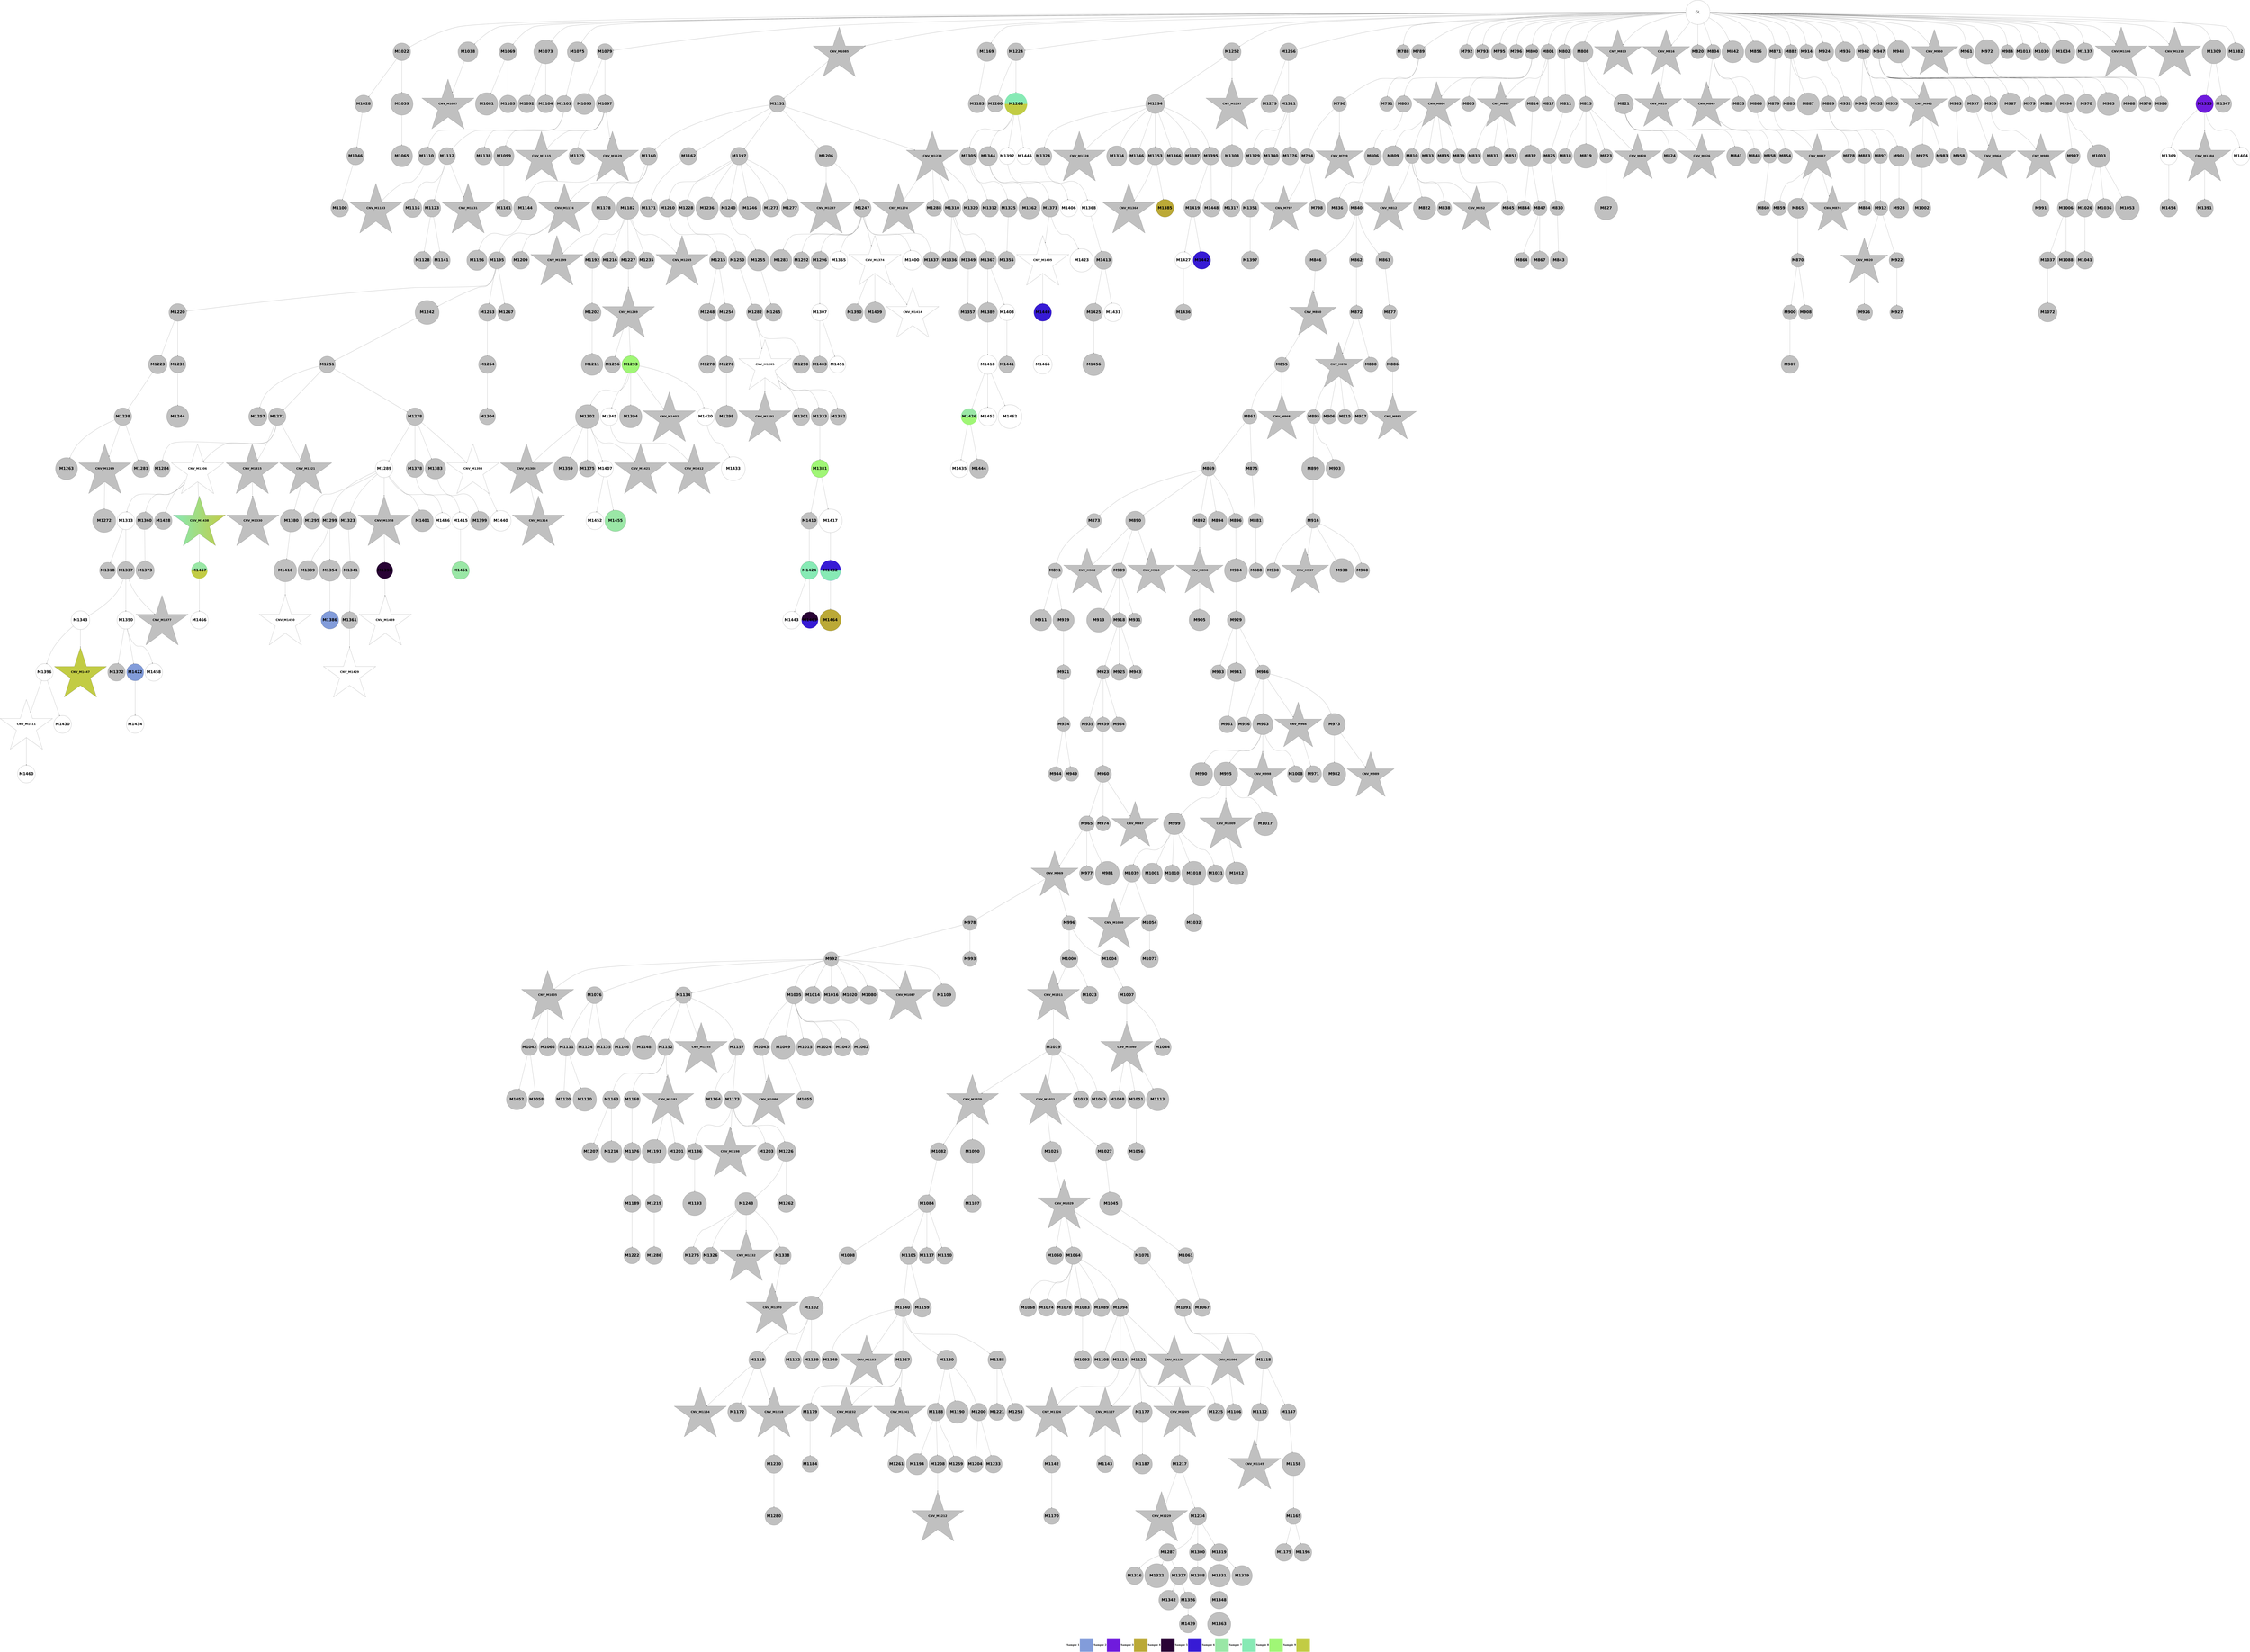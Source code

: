 digraph G { 
rankdir=TB;
1024 -> 1030;
1024 -> 1061;
1027 -> 1031;
1028 -> 1043;
1029 -> 1047;
1030 -> 1048;
1031 -> 1062;
1031 -> 1066;
1031 -> 1073;
1037 -> 1044;
1037 -> 1068;
1039 -> 1074;
1040 -> 1059;
1041 -> 1052;
1041 -> 1056;
1042 -> 1050;
1042 -> 1053;
1042 -> 1115;
1044 -> 1054;
1044 -> 1060;
1045 -> 1088;
1047 -> 1063;
1048 -> 1102;
1051 -> 1057;
1053 -> 1058;
1056 -> 1079;
1061 -> 1067;
1063 -> 1069;
1066 -> 1070;
1066 -> 1076;
1066 -> 1080;
1066 -> 1085;
1066 -> 1091;
1066 -> 1096;
1071 -> 1083;
1071 -> 1105;
1072 -> 1084;
1072 -> 1092;
1073 -> 1093;
1075 -> 1094;
1075 -> 1106;
1077 -> 1103;
1078 -> 1113;
1078 -> 1126;
1078 -> 1137;
1081 -> 1097;
1081 -> 1099;
1084 -> 1086;
1085 -> 1095;
1086 -> 1100;
1086 -> 1107;
1086 -> 1119;
1086 -> 1152;
1087 -> 1153;
1092 -> 1109;
1093 -> 1098;
1093 -> 1120;
1096 -> 1110;
1096 -> 1116;
1096 -> 1123;
1096 -> 1138;
1098 -> 1108;
1099 -> 1101;
1099 -> 1117;
1099 -> 1127;
1099 -> 1131;
1100 -> 1104;
1101 -> 1163;
1103 -> 1112;
1103 -> 1114;
1103 -> 1140;
1104 -> 1121;
1104 -> 1124;
1104 -> 1141;
1107 -> 1142;
1107 -> 1161;
1112 -> 1135;
1113 -> 1122;
1113 -> 1132;
1114 -> 1118;
1114 -> 1125;
1114 -> 1133;
1116 -> 1128;
1120 -> 1134;
1120 -> 1149;
1121 -> 1156;
1121 -> 1174;
1121 -> 1220;
1123 -> 1129;
1123 -> 1179;
1123 -> 1207;
1123 -> 1227;
1125 -> 1130;
1125 -> 1143;
1128 -> 1144;
1129 -> 1145;
1131 -> 1146;
1134 -> 1147;
1136 -> 1148;
1136 -> 1150;
1136 -> 1154;
1136 -> 1157;
1136 -> 1159;
1142 -> 1151;
1142 -> 1155;
1142 -> 1169;
1142 -> 1182;
1142 -> 1187;
1144 -> 1172;
1146 -> 1158;
1149 -> 1160;
1153 -> 1162;
1153 -> 1164;
1153 -> 1199;
1153 -> 1208;
1153 -> 1241;
1154 -> 1165;
1154 -> 1170;
1154 -> 1183;
1159 -> 1166;
1159 -> 1175;
1160 -> 1167;
1162 -> 1176;
1162 -> 1180;
1162 -> 1184;
1164 -> 1173;
1165 -> 1209;
1165 -> 1216;
1167 -> 1177;
1167 -> 1198;
1169 -> 1181;
1169 -> 1234;
1169 -> 1243;
1170 -> 1178;
1171 -> 1185;
1175 -> 1188;
1175 -> 1200;
1175 -> 1205;
1175 -> 1228;
1176 -> 1197;
1176 -> 1211;
1178 -> 1191;
1179 -> 1189;
1180 -> 1201;
1181 -> 1186;
1182 -> 1190;
1182 -> 1192;
1182 -> 1202;
1183 -> 1193;
1183 -> 1203;
1184 -> 1194;
1184 -> 1218;
1184 -> 1229;
1184 -> 1237;
1184 -> 1247;
1187 -> 1223;
1187 -> 1260;
1188 -> 1195;
1190 -> 1196;
1190 -> 1210;
1190 -> 1261;
1191 -> 1224;
1193 -> 1221;
1194 -> 1204;
1197 -> 1222;
1197 -> 1244;
1197 -> 1255;
1197 -> 1269;
1199 -> 1212;
1199 -> 1230;
1199 -> 1238;
1199 -> 1242;
1199 -> 1248;
1199 -> 1275;
1199 -> 1279;
1202 -> 1206;
1202 -> 1235;
1204 -> 1213;
1207 -> 1219;
1208 -> 1239;
1208 -> 1249;
1210 -> 1214;
1212 -> 1217;
1217 -> 1250;
1217 -> 1256;
1219 -> 1231;
1219 -> 1236;
1220 -> 1232;
1221 -> 1288;
1222 -> 1225;
1222 -> 1233;
1225 -> 1240;
1226 -> 1262;
1226 -> 1270;
1228 -> 1245;
1228 -> 1264;
1229 -> 1251;
1230 -> 1252;
1232 -> 1282;
1233 -> 1246;
1236 -> 1289;
1236 -> 1302;
1236 -> 1321;
1240 -> 1265;
1240 -> 1271;
1240 -> 1283;
1241 -> 1276;
1241 -> 1290;
1241 -> 1312;
1241 -> 1322;
1242 -> 1257;
1243 -> 1263;
1244 -> 1253;
1245 -> 1277;
1245 -> 1328;
1245 -> 1334;
1245 -> 1340;
1249 -> 1285;
1249 -> 1294;
1249 -> 1298;
1249 -> 1367;
1249 -> 1376;
1249 -> 1402;
1249 -> 1439;
1250 -> 1272;
1251 -> 1258;
1251 -> 1295;
1252 -> 1284;
1253 -> 1259;
1253 -> 1273;
1253 -> 1280;
1254 -> 1296;
1254 -> 1299;
1255 -> 1266;
1256 -> 1278;
1257 -> 1267;
1266 -> 1306;
1268 -> 1281;
1268 -> 1313;
1270 -> 1307;
1270 -> 1346;
1270 -> 1394;
1270 -> 1447;
1271 -> 1274;
1273 -> 1286;
1273 -> 1308;
1273 -> 1317;
1273 -> 1323;
1278 -> 1300;
1280 -> 1291;
1280 -> 1380;
1280 -> 1385;
1280 -> 1395;
1284 -> 1287;
1284 -> 1292;
1287 -> 1293;
1287 -> 1303;
1287 -> 1335;
1287 -> 1354;
1289 -> 1318;
1289 -> 1324;
1289 -> 1329;
1291 -> 1297;
1291 -> 1301;
1291 -> 1325;
1291 -> 1360;
1291 -> 1403;
1291 -> 1448;
1295 -> 1304;
1295 -> 1347;
1295 -> 1396;
1295 -> 1404;
1295 -> 1422;
1296 -> 1326;
1296 -> 1330;
1296 -> 1336;
1296 -> 1348;
1296 -> 1355;
1296 -> 1368;
1296 -> 1389;
1296 -> 1397;
1298 -> 1309;
1299 -> 1305;
789 -> 790;
789 -> 791;
789 -> 794;
789 -> 795;
789 -> 797;
789 -> 798;
789 -> 802;
789 -> 803;
789 -> 804;
789 -> 810;
789 -> 815;
789 -> 818;
789 -> 822;
789 -> 836;
789 -> 844;
789 -> 858;
789 -> 873;
789 -> 884;
789 -> 916;
789 -> 926;
789 -> 938;
789 -> 944;
789 -> 949;
789 -> 950;
789 -> 952;
789 -> 963;
789 -> 974;
789 -> 986;
789 -> 1015;
789 -> 1024;
789 -> 1032;
789 -> 1036;
789 -> 1040;
789 -> 1071;
789 -> 1075;
789 -> 1077;
789 -> 1081;
789 -> 1087;
789 -> 1139;
789 -> 1168;
789 -> 1171;
789 -> 1215;
789 -> 1226;
789 -> 1254;
789 -> 1268;
789 -> 1311;
789 -> 1384;
1301 -> 1341;
1301 -> 1356;
1302 -> 1390;
791 -> 792;
791 -> 793;
792 -> 796;
792 -> 801;
1304 -> 1310;
1304 -> 1361;
1304 -> 1377;
1304 -> 1409;
1304 -> 1423;
1305 -> 1319;
1307 -> 1314;
1307 -> 1327;
796 -> 799;
796 -> 800;
1308 -> 1315;
1308 -> 1362;
1308 -> 1430;
1308 -> 1440;
1309 -> 1405;
1309 -> 1453;
1310 -> 1316;
1311 -> 1337;
1311 -> 1349;
1312 -> 1338;
1312 -> 1351;
1312 -> 1369;
1313 -> 1331;
1313 -> 1342;
1313 -> 1378;
802 -> 805;
802 -> 806;
802 -> 807;
803 -> 809;
803 -> 816;
803 -> 819;
1315 -> 1320;
1315 -> 1339;
804 -> 813;
805 -> 808;
1317 -> 1332;
806 -> 811;
806 -> 812;
806 -> 835;
806 -> 837;
806 -> 841;
808 -> 838;
808 -> 842;
809 -> 833;
809 -> 839;
809 -> 853;
1321 -> 1333;
1321 -> 1381;
810 -> 817;
810 -> 823;
1323 -> 1382;
812 -> 814;
812 -> 824;
812 -> 840;
812 -> 854;
813 -> 827;
1325 -> 1343;
1326 -> 1370;
1327 -> 1357;
816 -> 834;
817 -> 820;
817 -> 821;
817 -> 825;
817 -> 830;
1329 -> 1344;
1329 -> 1358;
818 -> 831;
1333 -> 1350;
823 -> 826;
823 -> 828;
823 -> 843;
823 -> 850;
823 -> 860;
1335 -> 1383;
825 -> 829;
1337 -> 1371;
1337 -> 1386;
1337 -> 1406;
827 -> 832;
1339 -> 1345;
1339 -> 1352;
1339 -> 1379;
1340 -> 1372;
1342 -> 1353;
1343 -> 1363;
832 -> 845;
1345 -> 1398;
1345 -> 1449;
834 -> 846;
834 -> 849;
1346 -> 1364;
1346 -> 1373;
1347 -> 1414;
836 -> 851;
836 -> 855;
836 -> 868;
1350 -> 1365;
1351 -> 1359;
1352 -> 1374;
1352 -> 1424;
1352 -> 1460;
841 -> 847;
1353 -> 1399;
842 -> 848;
842 -> 864;
842 -> 865;
1355 -> 1366;
1355 -> 1387;
1356 -> 1388;
1358 -> 1441;
848 -> 852;
1360 -> 1400;
849 -> 866;
849 -> 869;
1362 -> 1375;
851 -> 856;
851 -> 859;
1363 -> 1431;
852 -> 857;
857 -> 863;
857 -> 870;
1369 -> 1391;
1369 -> 1410;
1370 -> 1415;
859 -> 861;
859 -> 867;
859 -> 876;
1371 -> 1456;
860 -> 862;
1373 -> 1407;
1373 -> 1425;
863 -> 871;
863 -> 877;
864 -> 874;
1376 -> 1392;
1376 -> 1411;
1376 -> 1416;
865 -> 879;
867 -> 872;
868 -> 880;
1380 -> 1417;
1382 -> 1418;
871 -> 875;
871 -> 892;
871 -> 894;
871 -> 896;
871 -> 898;
1383 -> 1412;
1383 -> 1419;
872 -> 902;
872 -> 910;
873 -> 881;
1385 -> 1401;
874 -> 878;
874 -> 882;
1386 -> 1393;
875 -> 893;
877 -> 883;
878 -> 897;
878 -> 908;
878 -> 917;
878 -> 919;
879 -> 888;
1391 -> 1420;
881 -> 885;
1394 -> 1408;
883 -> 890;
1395 -> 1442;
884 -> 887;
884 -> 889;
884 -> 891;
885 -> 886;
1397 -> 1421;
1397 -> 1450;
1398 -> 1413;
1398 -> 1432;
888 -> 895;
1400 -> 1461;
891 -> 899;
891 -> 903;
892 -> 904;
892 -> 911;
892 -> 912;
893 -> 913;
893 -> 921;
894 -> 900;
1407 -> 1451;
897 -> 901;
897 -> 905;
1409 -> 1454;
1409 -> 1457;
898 -> 906;
1410 -> 1443;
899 -> 914;
900 -> 907;
1412 -> 1426;
901 -> 918;
1413 -> 1462;
902 -> 909;
903 -> 930;
1415 -> 1427;
1415 -> 1433;
1417 -> 1463;
906 -> 931;
1418 -> 1452;
1419 -> 1434;
1420 -> 1428;
1420 -> 1455;
1420 -> 1464;
1421 -> 1429;
1421 -> 1444;
1422 -> 1435;
911 -> 915;
911 -> 920;
911 -> 933;
1424 -> 1436;
914 -> 922;
914 -> 924;
1426 -> 1445;
1426 -> 1465;
1427 -> 1458;
1428 -> 1437;
1428 -> 1446;
1429 -> 1438;
918 -> 932;
918 -> 939;
918 -> 940;
918 -> 942;
920 -> 925;
920 -> 927;
920 -> 945;
921 -> 923;
922 -> 928;
1434 -> 1466;
923 -> 936;
924 -> 929;
925 -> 937;
925 -> 941;
925 -> 956;
926 -> 934;
1440 -> 1459;
931 -> 935;
931 -> 943;
931 -> 948;
936 -> 946;
936 -> 951;
1451 -> 1467;
941 -> 962;
943 -> 953;
944 -> 947;
944 -> 954;
944 -> 957;
944 -> 964;
1459 -> 1468;
948 -> 958;
948 -> 965;
948 -> 968;
948 -> 975;
949 -> 955;
949 -> 959;
949 -> 961;
949 -> 969;
949 -> 981;
949 -> 990;
949 -> 996;
950 -> 972;
950 -> 987;
955 -> 960;
959 -> 966;
961 -> 982;
962 -> 967;
962 -> 976;
962 -> 989;
963 -> 970;
964 -> 977;
964 -> 985;
965 -> 992;
965 -> 997;
965 -> 1000;
965 -> 1010;
967 -> 971;
967 -> 979;
967 -> 983;
968 -> 973;
971 -> 980;
971 -> 998;
974 -> 978;
974 -> 988;
975 -> 984;
975 -> 991;
977 -> 1004;
980 -> 994;
980 -> 995;
982 -> 993;
994 -> 1007;
994 -> 1016;
994 -> 1018;
994 -> 1022;
994 -> 1037;
994 -> 1078;
994 -> 1082;
994 -> 1089;
994 -> 1111;
994 -> 1136;
996 -> 999;
996 -> 1005;
997 -> 1001;
997 -> 1011;
997 -> 1019;
998 -> 1002;
998 -> 1006;
999 -> 1008;
1001 -> 1003;
1001 -> 1012;
1001 -> 1020;
1001 -> 1033;
1001 -> 1041;
1002 -> 1013;
1002 -> 1025;
1005 -> 1028;
1005 -> 1038;
1005 -> 1055;
1006 -> 1009;
1007 -> 1017;
1007 -> 1026;
1007 -> 1045;
1007 -> 1049;
1007 -> 1051;
1007 -> 1064;
1008 -> 1039;
1008 -> 1090;
1009 -> 1042;
1009 -> 1046;
1011 -> 1014;
1013 -> 1021;
1020 -> 1034;
1021 -> 1023;
1021 -> 1035;
1021 -> 1065;
1021 -> 1072;
1023 -> 1027;
1023 -> 1029;
1171 [shape=circle style=filled fillcolor=grey fontname="helvetica-bold" fontsize=56 label="M1169" width=3.95 height=2 ];
1141 [shape=circle style=filled fillcolor=grey fontname="helvetica-bold" fontsize=56 label="M1139" width=0.87 height=2 ];
1459 [shape=circle style=wedged color="#9ae7a6:#c2cc44" fontname="helvetica-bold" fontsize=56 label="M1457" width=3.32 height=2 ];
867 [shape=circle style=filled fillcolor=grey fontname="helvetica-bold" fontsize=56 label="M865" width=4.11 height=2 ];
1078 [shape=circle style=filled fillcolor=grey fontname="helvetica-bold" fontsize=56 label="M1076" width=2.29 height=2 ];
1271 [shape=star style=filled fillcolor=grey fontname="helvetica-bold" fontsize=42 label="CNV_M1269"];
1293 [shape=star style=filled fillcolor=grey fontname="helvetica-bold" fontsize=42 label="CNV_M1291"];
1270 [shape=circle style=wedged color="#87eab5:#c2cc44" fontname="helvetica-bold" fontsize=56 label="M1268" width=4.61 height=2 ];
846 [shape=circle style=filled fillcolor=grey fontname="helvetica-bold" fontsize=56 label="M844" width=1.08 height=2 ];
1253 [shape=circle style=filled fillcolor=grey fontname="helvetica-bold" fontsize=56 label="M1251" width=2.56 height=2 ];
1006 [shape=circle style=filled fillcolor=grey fontname="helvetica-bold" fontsize=56 label="M1004" width=0.35 height=2 ];
1125 [shape=circle style=filled fillcolor=grey fontname="helvetica-bold" fontsize=56 label="M1123" width=2.04 height=2 ];
853 [shape=circle style=filled fillcolor=grey fontname="helvetica-bold" fontsize=56 label="M851" width=1.17 height=2 ];
973 [shape=circle style=filled fillcolor=grey fontname="helvetica-bold" fontsize=56 label="M971" width=3.41 height=2 ];
805 [shape=circle style=filled fillcolor=grey fontname="helvetica-bold" fontsize=56 label="M803" width=3.37 height=2 ];
864 [shape=circle style=filled fillcolor=grey fontname="helvetica-bold" fontsize=56 label="M862" width=2.13 height=2 ];
1236 [shape=circle style=filled fillcolor=grey fontname="helvetica-bold" fontsize=56 label="M1234" width=1.4 height=2 ];
1127 [shape=circle style=filled fillcolor=grey fontname="helvetica-bold" fontsize=56 label="M1125" width=2.98 height=2 ];
1169 [shape=circle style=filled fillcolor=grey fontname="helvetica-bold" fontsize=56 label="M1167" width=1.06 height=2 ];
789 [label="GL" fontname="arial-bold" fontsize=56 width=5 height=5];
886 [shape=circle style=filled fillcolor=grey fontname="helvetica-bold" fontsize=56 label="M884" width=1.69 height=2 ];
1440 [shape=star style=filled fillcolor="#87eab5:#c2cc44" fontname="helvetica-bold" fontsize=42 label="CNV_M1438"];
995 [shape=circle style=filled fillcolor=grey fontname="helvetica-bold" fontsize=56 label="M993" width=0.71 height=2 ];
1058 [shape=circle style=filled fillcolor=grey fontname="helvetica-bold" fontsize=56 label="M1056" width=1.87 height=2 ];
1372 [shape=star style=filled fillcolor=grey fontname="helvetica-bold" fontsize=42 label="CNV_M1370"];
869 [shape=circle style=filled fillcolor=grey fontname="helvetica-bold" fontsize=56 label="M867" width=3.74 height=2 ];
1043 [shape=circle style=filled fillcolor=grey fontname="helvetica-bold" fontsize=56 label="M1041" width=0.37 height=2 ];
1197 [shape=circle style=filled fillcolor=grey fontname="helvetica-bold" fontsize=56 label="M1195" width=2.26 height=2 ];
1288 [shape=circle style=filled fillcolor=grey fontname="helvetica-bold" fontsize=56 label="M1286" width=0.31 height=2 ];
802 [shape=circle style=filled fillcolor=grey fontname="helvetica-bold" fontsize=56 label="M800" width=0.4 height=2 ];
812 [shape=circle style=filled fillcolor=grey fontname="helvetica-bold" fontsize=56 label="M810" width=0.89 height=2 ];
1279 [shape=circle style=filled fillcolor=grey fontname="helvetica-bold" fontsize=56 label="M1277" width=3.61 height=2 ];
945 [shape=circle style=filled fillcolor=grey fontname="helvetica-bold" fontsize=56 label="M943" width=2.57 height=2 ];
1183 [shape=star style=filled fillcolor=grey fontname="helvetica-bold" fontsize=42 label="CNV_M1181"];
1156 [shape=star style=filled fillcolor=grey fontname="helvetica-bold" fontsize=42 label="CNV_M1154"];
1423 [shape=star style=filled fillcolor=grey fontname="helvetica-bold" fontsize=42 label="CNV_M1421"];
1243 [shape=star style=filled fillcolor=grey fontname="helvetica-bold" fontsize=42 label="CNV_M1241"];
1032 [shape=circle style=filled fillcolor=grey fontname="helvetica-bold" fontsize=56 label="M1030" width=1.05 height=2 ];
902 [shape=circle style=filled fillcolor=grey fontname="helvetica-bold" fontsize=56 label="M900" width=1.94 height=2 ];
1184 [shape=circle style=filled fillcolor=grey fontname="helvetica-bold" fontsize=56 label="M1182" width=4.55 height=2 ];
1225 [shape=circle style=filled fillcolor=grey fontname="helvetica-bold" fontsize=56 label="M1223" width=3.84 height=2 ];
948 [shape=circle style=filled fillcolor=grey fontname="helvetica-bold" fontsize=56 label="M946" width=0.42 height=2 ];
1066 [shape=circle style=filled fillcolor=grey fontname="helvetica-bold" fontsize=56 label="M1064" width=2.12 height=2 ];
980 [shape=circle style=filled fillcolor=grey fontname="helvetica-bold" fontsize=56 label="M978" width=1.28 height=2 ];
870 [shape=star style=filled fillcolor=grey fontname="helvetica-bold" fontsize=42 label="CNV_M868"];
1124 [shape=circle style=filled fillcolor=grey fontname="helvetica-bold" fontsize=56 label="M1122" width=2.32 height=2 ];
1449 [shape=star style=filled fillcolor="#c2cc44" fontname="helvetica-bold" fontsize=42 label="CNV_M1447"];
1120 [shape=circle style=filled fillcolor=grey fontname="helvetica-bold" fontsize=56 label="M1118" width=2.14 height=2 ];
1434 [shape=circle style=wedged color="#371bd5:#87eab5" fontname="helvetica-bold" fontsize=56 label="M1432" width=4.22 height=2 ];
1083 [shape=circle style=filled fillcolor=grey fontname="helvetica-bold" fontsize=56 label="M1081" width=4.63 height=2 ];
1190 [shape=circle style=filled fillcolor=grey fontname="helvetica-bold" fontsize=56 label="M1188" width=0.77 height=2 ];
1467 [shape=circle style=filled fillcolor=white fontname="helvetica-bold" fontsize=56 label="M1465" width=3.87 height=2 ];
1275 [shape=circle style=filled fillcolor=grey fontname="helvetica-bold" fontsize=56 label="M1273" width=1.97 height=2 ];
858 [shape=circle style=filled fillcolor=grey fontname="helvetica-bold" fontsize=56 label="M856" width=4.46 height=2 ];
907 [shape=circle style=filled fillcolor=grey fontname="helvetica-bold" fontsize=56 label="M905" width=4.35 height=2 ];
1326 [shape=circle style=filled fillcolor=grey fontname="helvetica-bold" fontsize=56 label="M1324" width=1.03 height=2 ];
1321 [shape=circle style=filled fillcolor=grey fontname="helvetica-bold" fontsize=56 label="M1319" width=1.2 height=2 ];
1338 [shape=circle style=filled fillcolor=grey fontname="helvetica-bold" fontsize=56 label="M1336" width=2.06 height=2 ];
1193 [shape=circle style=filled fillcolor=grey fontname="helvetica-bold" fontsize=56 label="M1191" width=4.99 height=2 ];
1216 [shape=circle style=filled fillcolor=grey fontname="helvetica-bold" fontsize=56 label="M1214" width=4.35 height=2 ];
1456 [shape=circle style=filled fillcolor=grey fontname="helvetica-bold" fontsize=56 label="M1454" width=1.81 height=2 ];
852 [shape=star style=filled fillcolor=grey fontname="helvetica-bold" fontsize=42 label="CNV_M850"];
1460 [shape=circle style=filled fillcolor=white fontname="helvetica-bold" fontsize=56 label="M1458" width=1.56 height=2 ];
896 [shape=circle style=filled fillcolor=grey fontname="helvetica-bold" fontsize=56 label="M894" width=3.89 height=2 ];
965 [shape=circle style=filled fillcolor=grey fontname="helvetica-bold" fontsize=56 label="M963" width=4.24 height=2 ];
1161 [shape=circle style=filled fillcolor=grey fontname="helvetica-bold" fontsize=56 label="M1159" width=3.84 height=2 ];
950 [shape=circle style=filled fillcolor=grey fontname="helvetica-bold" fontsize=56 label="M948" width=4.56 height=2 ];
1062 [shape=circle style=filled fillcolor=grey fontname="helvetica-bold" fontsize=56 label="M1060" width=0.07 height=2 ];
1076 [shape=circle style=filled fillcolor=grey fontname="helvetica-bold" fontsize=56 label="M1074" width=2.42 height=2 ];
1351 [shape=circle style=filled fillcolor=grey fontname="helvetica-bold" fontsize=56 label="M1349" width=1.79 height=2 ];
906 [shape=circle style=filled fillcolor=grey fontname="helvetica-bold" fontsize=56 label="M904" width=4.76 height=2 ];
1284 [shape=circle style=filled fillcolor=grey fontname="helvetica-bold" fontsize=56 label="M1282" width=2.46 height=2 ];
1168 [shape=star style=filled fillcolor=grey fontname="helvetica-bold" fontsize=42 label="CNV_M1166"];
1259 [shape=circle style=filled fillcolor=grey fontname="helvetica-bold" fontsize=56 label="M1257" width=3.79 height=2 ];
862 [shape=circle style=filled fillcolor=grey fontname="helvetica-bold" fontsize=56 label="M860" width=0.11 height=2 ];
843 [shape=circle style=filled fillcolor=grey fontname="helvetica-bold" fontsize=56 label="M841" width=3.95 height=2 ];
842 [shape=circle style=filled fillcolor=grey fontname="helvetica-bold" fontsize=56 label="M840" width=1.79 height=2 ];
876 [shape=star style=filled fillcolor=grey fontname="helvetica-bold" fontsize=42 label="CNV_M874"];
1387 [shape=circle style=filled fillcolor="#bba937" fontname="helvetica-bold" fontsize=56 label="M1385" width=0.96 height=2 ];
914 [shape=circle style=filled fillcolor=grey fontname="helvetica-bold" fontsize=56 label="M912" width=0.67 height=2 ];
884 [shape=circle style=filled fillcolor=grey fontname="helvetica-bold" fontsize=56 label="M882" width=2.23 height=2 ];
1152 [shape=circle style=filled fillcolor=grey fontname="helvetica-bold" fontsize=56 label="M1150" width=2.27 height=2 ];
1244 [shape=circle style=filled fillcolor=grey fontname="helvetica-bold" fontsize=56 label="M1242" width=4.94 height=2 ];
1153 [shape=circle style=filled fillcolor=grey fontname="helvetica-bold" fontsize=56 label="M1151" width=2.61 height=2 ];
1022 [shape=circle style=filled fillcolor=grey fontname="helvetica-bold" fontsize=56 label="M1020" width=2.23 height=2 ];
956 [shape=circle style=filled fillcolor=grey fontname="helvetica-bold" fontsize=56 label="M954" width=1.19 height=2 ];
1163 [shape=circle style=filled fillcolor=grey fontname="helvetica-bold" fontsize=56 label="M1161" width=2.36 height=2 ];
986 [shape=circle style=filled fillcolor=grey fontname="helvetica-bold" fontsize=56 label="M984" width=2.51 height=2 ];
865 [shape=circle style=filled fillcolor=grey fontname="helvetica-bold" fontsize=56 label="M863" width=3.57 height=2 ];
1060 [shape=circle style=filled fillcolor=grey fontname="helvetica-bold" fontsize=56 label="M1058" width=3.2 height=2 ];
1192 [shape=circle style=filled fillcolor=grey fontname="helvetica-bold" fontsize=56 label="M1190" width=4.63 height=2 ];
934 [shape=circle style=filled fillcolor=grey fontname="helvetica-bold" fontsize=56 label="M932" width=0.4 height=2 ];
841 [shape=circle style=filled fillcolor=grey fontname="helvetica-bold" fontsize=56 label="M839" width=2.48 height=2 ];
1004 [shape=circle style=filled fillcolor=grey fontname="helvetica-bold" fontsize=56 label="M1002" width=2.01 height=2 ];
926 [shape=circle style=filled fillcolor=grey fontname="helvetica-bold" fontsize=56 label="M924" width=3.83 height=2 ];
1340 [shape=circle style=filled fillcolor=grey fontname="helvetica-bold" fontsize=56 label="M1338" width=0.18 height=2 ];
833 [shape=circle style=filled fillcolor=grey fontname="helvetica-bold" fontsize=56 label="M831" width=2.07 height=2 ];
1267 [shape=circle style=filled fillcolor=grey fontname="helvetica-bold" fontsize=56 label="M1265" width=1.44 height=2 ];
1195 [shape=circle style=filled fillcolor=grey fontname="helvetica-bold" fontsize=56 label="M1193" width=4.87 height=2 ];
1368 [shape=circle style=filled fillcolor=grey fontname="helvetica-bold" fontsize=56 label="M1366" width=1.52 height=2 ];
1116 [shape=circle style=filled fillcolor=grey fontname="helvetica-bold" fontsize=56 label="M1114" width=1.88 height=2 ];
1450 [shape=circle style=filled fillcolor=grey fontname="helvetica-bold" fontsize=56 label="M1448" width=0.26 height=2 ];
1064 [shape=circle style=filled fillcolor=grey fontname="helvetica-bold" fontsize=56 label="M1062" width=2.51 height=2 ];
1122 [shape=circle style=filled fillcolor=grey fontname="helvetica-bold" fontsize=56 label="M1120" width=3 height=2 ];
1410 [shape=circle style=filled fillcolor=white fontname="helvetica-bold" fontsize=56 label="M1408" width=3.34 height=2 ];
1019 [shape=circle style=filled fillcolor=grey fontname="helvetica-bold" fontsize=56 label="M1017" width=4.95 height=2 ];
925 [shape=circle style=filled fillcolor=grey fontname="helvetica-bold" fontsize=56 label="M923" width=2.78 height=2 ];
1223 [shape=circle style=filled fillcolor=grey fontname="helvetica-bold" fontsize=56 label="M1221" width=2.39 height=2 ];
1088 [shape=star style=filled fillcolor=grey fontname="helvetica-bold" fontsize=42 label="CNV_M1086"];
1362 [shape=circle style=filled fillcolor=grey fontname="helvetica-bold" fontsize=56 label="M1360" width=2.12 height=2 ];
960 [shape=circle style=filled fillcolor=grey fontname="helvetica-bold" fontsize=56 label="M958" width=3.59 height=2 ];
1335 [shape=circle style=filled fillcolor=grey fontname="helvetica-bold" fontsize=56 label="M1333" width=0.67 height=2 ];
1173 [shape=circle style=filled fillcolor=grey fontname="helvetica-bold" fontsize=56 label="M1171" width=0.91 height=2 ];
808 [shape=circle style=filled fillcolor=grey fontname="helvetica-bold" fontsize=56 label="M806" width=3.59 height=2 ];
1154 [shape=circle style=filled fillcolor=grey fontname="helvetica-bold" fontsize=56 label="M1152" width=2.83 height=2 ];
1185 [shape=circle style=filled fillcolor=grey fontname="helvetica-bold" fontsize=56 label="M1183" width=0.76 height=2 ];
1405 [shape=circle style=filled fillcolor=grey fontname="helvetica-bold" fontsize=56 label="M1403" width=3.36 height=2 ];
1091 [shape=circle style=filled fillcolor=grey fontname="helvetica-bold" fontsize=56 label="M1089" width=1.43 height=2 ];
854 [shape=star style=filled fillcolor=grey fontname="helvetica-bold" fontsize=42 label="CNV_M852"];
827 [shape=circle style=filled fillcolor=grey fontname="helvetica-bold" fontsize=56 label="M825" width=1.4 height=2 ];
1166 [shape=circle style=filled fillcolor=grey fontname="helvetica-bold" fontsize=56 label="M1164" width=1.44 height=2 ];
982 [shape=star style=filled fillcolor=grey fontname="helvetica-bold" fontsize=42 label="CNV_M980"];
1229 [shape=circle style=filled fillcolor=grey fontname="helvetica-bold" fontsize=56 label="M1227" width=3.6 height=2 ];
989 [shape=star style=filled fillcolor=grey fontname="helvetica-bold" fontsize=42 label="CNV_M987"];
1087 [shape=star style=filled fillcolor=grey fontname="helvetica-bold" fontsize=42 label="CNV_M1085"];
1332 [shape=star style=filled fillcolor=grey fontname="helvetica-bold" fontsize=42 label="CNV_M1330"];
976 [shape=circle style=filled fillcolor=grey fontname="helvetica-bold" fontsize=56 label="M974" width=1.67 height=2 ];
1045 [shape=circle style=filled fillcolor=grey fontname="helvetica-bold" fontsize=56 label="M1043" width=2.49 height=2 ];
997 [shape=circle style=filled fillcolor=grey fontname="helvetica-bold" fontsize=56 label="M995" width=4.9 height=2 ];
859 [shape=star style=filled fillcolor=grey fontname="helvetica-bold" fontsize=42 label="CNV_M857"];
987 [shape=circle style=filled fillcolor=grey fontname="helvetica-bold" fontsize=56 label="M985" width=4.73 height=2 ];
1038 [shape=circle style=filled fillcolor=grey fontname="helvetica-bold" fontsize=56 label="M1036" width=3.92 height=2 ];
958 [shape=circle style=filled fillcolor=grey fontname="helvetica-bold" fontsize=56 label="M956" width=0.21 height=2 ];
1114 [shape=circle style=filled fillcolor=grey fontname="helvetica-bold" fontsize=56 label="M1112" width=2.29 height=2 ];
1218 [shape=circle style=filled fillcolor=grey fontname="helvetica-bold" fontsize=56 label="M1216" width=2.49 height=2 ];
1137 [shape=circle style=filled fillcolor=grey fontname="helvetica-bold" fontsize=56 label="M1135" width=2.93 height=2 ];
1031 [shape=star style=filled fillcolor=grey fontname="helvetica-bold" fontsize=42 label="CNV_M1029"];
1158 [shape=circle style=filled fillcolor=grey fontname="helvetica-bold" fontsize=56 label="M1156" width=4.17 height=2 ];
1226 [shape=circle style=filled fillcolor=grey fontname="helvetica-bold" fontsize=56 label="M1224" width=0.58 height=2 ];
1180 [shape=circle style=filled fillcolor=grey fontname="helvetica-bold" fontsize=56 label="M1178" width=4.84 height=2 ];
1398 [shape=circle style=filled fillcolor=white fontname="helvetica-bold" fontsize=56 label="M1396" width=2.16 height=2 ];
999 [shape=circle style=filled fillcolor=grey fontname="helvetica-bold" fontsize=56 label="M997" width=0.55 height=2 ];
1455 [shape=circle style=filled fillcolor=white fontname="helvetica-bold" fontsize=56 label="M1453" width=3.77 height=2 ];
1138 [shape=star style=filled fillcolor=grey fontname="helvetica-bold" fontsize=42 label="CNV_M1136"];
1112 [shape=circle style=filled fillcolor=grey fontname="helvetica-bold" fontsize=56 label="M1110" width=0.08 height=2 ];
1104 [shape=circle style=filled fillcolor=grey fontname="helvetica-bold" fontsize=56 label="M1102" width=4.89 height=2 ];
1353 [shape=circle style=filled fillcolor=grey fontname="helvetica-bold" fontsize=56 label="M1351" width=1.4 height=2 ];
880 [shape=circle style=filled fillcolor=grey fontname="helvetica-bold" fontsize=56 label="M878" width=2.85 height=2 ];
1214 [shape=star style=filled fillcolor=grey fontname="helvetica-bold" fontsize=42 label="CNV_M1212"];
1320 [shape=circle style=filled fillcolor=grey fontname="helvetica-bold" fontsize=56 label="M1318" width=3.2 height=2 ];
1341 [shape=circle style=filled fillcolor=grey fontname="helvetica-bold" fontsize=56 label="M1339" width=4.09 height=2 ];
951 [shape=circle style=filled fillcolor=grey fontname="helvetica-bold" fontsize=56 label="M949" width=2.08 height=2 ];
962 [shape=circle style=filled fillcolor=grey fontname="helvetica-bold" fontsize=56 label="M960" width=3.43 height=2 ];
1328 [shape=circle style=filled fillcolor=grey fontname="helvetica-bold" fontsize=56 label="M1326" width=2.44 height=2 ];
1233 [shape=circle style=filled fillcolor=grey fontname="helvetica-bold" fontsize=56 label="M1231" width=2.59 height=2 ];
1325 [shape=circle style=filled fillcolor=grey fontname="helvetica-bold" fontsize=56 label="M1323" width=0.97 height=2 ];
1093 [shape=circle style=filled fillcolor=grey fontname="helvetica-bold" fontsize=56 label="M1091" width=2.07 height=2 ];
1128 [shape=star style=filled fillcolor=grey fontname="helvetica-bold" fontsize=42 label="CNV_M1126"];
809 [shape=star style=filled fillcolor=grey fontname="helvetica-bold" fontsize=42 label="CNV_M807"];
1148 [shape=circle style=filled fillcolor=grey fontname="helvetica-bold" fontsize=56 label="M1146" width=0.38 height=2 ];
861 [shape=circle style=filled fillcolor=grey fontname="helvetica-bold" fontsize=56 label="M859" width=3.01 height=2 ];
1463 [shape=circle style=filled fillcolor="#9ae7a6" fontname="helvetica-bold" fontsize=56 label="M1461" width=0.95 height=2 ];
828 [shape=star style=filled fillcolor=grey fontname="helvetica-bold" fontsize=42 label="CNV_M826"];
1105 [shape=circle style=filled fillcolor=grey fontname="helvetica-bold" fontsize=56 label="M1103" width=1.78 height=2 ];
850 [shape=circle style=filled fillcolor=grey fontname="helvetica-bold" fontsize=56 label="M848" width=0.69 height=2 ];
877 [shape=circle style=filled fillcolor=grey fontname="helvetica-bold" fontsize=56 label="M875" width=2.66 height=2 ];
968 [shape=star style=filled fillcolor=grey fontname="helvetica-bold" fontsize=42 label="CNV_M966"];
977 [shape=circle style=filled fillcolor=grey fontname="helvetica-bold" fontsize=56 label="M975" width=4.81 height=2 ];
1378 [shape=circle style=filled fillcolor=grey fontname="helvetica-bold" fontsize=56 label="M1376" width=1.09 height=2 ];
1118 [shape=circle style=filled fillcolor=grey fontname="helvetica-bold" fontsize=56 label="M1116" width=3.83 height=2 ];
1121 [shape=circle style=filled fillcolor=grey fontname="helvetica-bold" fontsize=56 label="M1119" width=2.18 height=2 ];
1001 [shape=circle style=filled fillcolor=grey fontname="helvetica-bold" fontsize=56 label="M999" width=4.49 height=2 ];
1160 [shape=circle style=filled fillcolor=grey fontname="helvetica-bold" fontsize=56 label="M1158" width=4.73 height=2 ];
1266 [shape=circle style=filled fillcolor=grey fontname="helvetica-bold" fontsize=56 label="M1264" width=1.04 height=2 ];
1217 [shape=circle style=filled fillcolor=grey fontname="helvetica-bold" fontsize=56 label="M1215" width=0.89 height=2 ];
1397 [shape=circle style=filled fillcolor=grey fontname="helvetica-bold" fontsize=56 label="M1395" width=1.96 height=2 ];
1306 [shape=circle style=filled fillcolor=grey fontname="helvetica-bold" fontsize=56 label="M1304" width=2.81 height=2 ];
1150 [shape=circle style=filled fillcolor=grey fontname="helvetica-bold" fontsize=56 label="M1148" width=4.98 height=2 ];
1313 [shape=circle style=filled fillcolor=grey fontname="helvetica-bold" fontsize=56 label="M1311" width=0.39 height=2 ];
1384 [shape=circle style=filled fillcolor=grey fontname="helvetica-bold" fontsize=56 label="M1382" width=1.46 height=2 ];
1147 [shape=star style=filled fillcolor=grey fontname="helvetica-bold" fontsize=42 label="CNV_M1145"];
1189 [shape=circle style=filled fillcolor=grey fontname="helvetica-bold" fontsize=56 label="M1187" width=4.06 height=2 ];
1067 [shape=circle style=filled fillcolor=grey fontname="helvetica-bold" fontsize=56 label="M1065" width=4.4 height=2 ];
1438 [shape=circle style=filled fillcolor=grey fontname="helvetica-bold" fontsize=56 label="M1436" width=2.8 height=2 ];
851 [shape=star style=filled fillcolor=grey fontname="helvetica-bold" fontsize=42 label="CNV_M849"];
1015 [shape=circle style=filled fillcolor=grey fontname="helvetica-bold" fontsize=56 label="M1013" width=3.33 height=2 ];
1249 [shape=circle style=filled fillcolor=grey fontname="helvetica-bold" fontsize=56 label="M1247" width=0.2 height=2 ];
895 [shape=star style=filled fillcolor=grey fontname="helvetica-bold" fontsize=42 label="CNV_M893"];
824 [shape=circle style=filled fillcolor=grey fontname="helvetica-bold" fontsize=56 label="M822" width=4.64 height=2 ];
1380 [shape=circle style=filled fillcolor=grey fontname="helvetica-bold" fontsize=56 label="M1378" width=1.25 height=2 ];
1175 [shape=circle style=filled fillcolor=grey fontname="helvetica-bold" fontsize=56 label="M1173" width=1.49 height=2 ];
1308 [shape=star style=filled fillcolor=white fontname="helvetica-bold" fontsize=42 label="CNV_M1306"];
1029 [shape=circle style=filled fillcolor=grey fontname="helvetica-bold" fontsize=56 label="M1027" width=3.71 height=2 ];
1373 [shape=circle style=filled fillcolor=grey fontname="helvetica-bold" fontsize=56 label="M1371" width=0.85 height=2 ];
1407 [shape=star style=filled fillcolor=white fontname="helvetica-bold" fontsize=42 label="CNV_M1405"];
1425 [shape=circle style=filled fillcolor=white fontname="helvetica-bold" fontsize=56 label="M1423" width=4.77 height=2 ];
1261 [shape=circle style=filled fillcolor=grey fontname="helvetica-bold" fontsize=56 label="M1259" width=2.99 height=2 ];
1003 [shape=circle style=filled fillcolor=grey fontname="helvetica-bold" fontsize=56 label="M1001" width=4.24 height=2 ];
1350 [shape=circle style=filled fillcolor=grey fontname="helvetica-bold" fontsize=56 label="M1348" width=1.96 height=2 ];
801 [shape=star style=filled fillcolor=grey fontname="helvetica-bold" fontsize=42 label="CNV_M799"];
1071 [shape=circle style=filled fillcolor=grey fontname="helvetica-bold" fontsize=56 label="M1069" width=0.97 height=2 ];
927 [shape=circle style=filled fillcolor=grey fontname="helvetica-bold" fontsize=56 label="M925" width=3.32 height=2 ];
916 [shape=circle style=filled fillcolor=grey fontname="helvetica-bold" fontsize=56 label="M914" width=0.93 height=2 ];
1139 [shape=circle style=filled fillcolor=grey fontname="helvetica-bold" fontsize=56 label="M1137" width=0.67 height=2 ];
1324 [shape=circle style=filled fillcolor=grey fontname="helvetica-bold" fontsize=56 label="M1322" width=4.96 height=2 ];
1005 [shape=circle style=filled fillcolor=grey fontname="helvetica-bold" fontsize=56 label="M1003" width=4.71 height=2 ];
1453 [shape=circle style=filled fillcolor=white fontname="helvetica-bold" fontsize=56 label="M1451" width=2.58 height=2 ];
935 [shape=circle style=filled fillcolor=grey fontname="helvetica-bold" fontsize=56 label="M933" width=1.23 height=2 ];
1283 [shape=circle style=filled fillcolor=grey fontname="helvetica-bold" fontsize=56 label="M1281" width=1.89 height=2 ];
838 [shape=circle style=filled fillcolor=grey fontname="helvetica-bold" fontsize=56 label="M836" width=4.35 height=2 ];
1231 [shape=star style=filled fillcolor=grey fontname="helvetica-bold" fontsize=42 label="CNV_M1229"];
912 [shape=star style=filled fillcolor=grey fontname="helvetica-bold" fontsize=42 label="CNV_M910"];
1352 [shape=circle style=filled fillcolor=white fontname="helvetica-bold" fontsize=56 label="M1350" width=0.06 height=2 ];
961 [shape=circle style=filled fillcolor=grey fontname="helvetica-bold" fontsize=56 label="M959" width=1.19 height=2 ];
1256 [shape=circle style=filled fillcolor=grey fontname="helvetica-bold" fontsize=56 label="M1254" width=3.65 height=2 ];
1375 [shape=circle style=filled fillcolor=grey fontname="helvetica-bold" fontsize=56 label="M1373" width=3.78 height=2 ];
1219 [shape=circle style=filled fillcolor=grey fontname="helvetica-bold" fontsize=56 label="M1217" width=1.18 height=2 ];
834 [shape=circle style=filled fillcolor=grey fontname="helvetica-bold" fontsize=56 label="M832" width=4.4 height=2 ];
1400 [shape=circle style=filled fillcolor="#290335" fontname="helvetica-bold" fontsize=56 label="M1398" width=3.18 height=2 ];
1349 [shape=circle style=filled fillcolor=grey fontname="helvetica-bold" fontsize=56 label="M1347" width=2.29 height=2 ];
855 [shape=circle style=filled fillcolor=grey fontname="helvetica-bold" fontsize=56 label="M853" width=1.65 height=2 ];
1250 [shape=circle style=filled fillcolor=grey fontname="helvetica-bold" fontsize=56 label="M1248" width=1.78 height=2 ];
1344 [shape=circle style=filled fillcolor=grey fontname="helvetica-bold" fontsize=56 label="M1342" width=4.07 height=2 ];
1447 [shape=circle style=filled fillcolor=white fontname="helvetica-bold" fontsize=56 label="M1445" width=2.76 height=2 ];
1433 [shape=circle style=filled fillcolor=white fontname="helvetica-bold" fontsize=56 label="M1431" width=3.78 height=2 ];
1204 [shape=circle style=filled fillcolor=grey fontname="helvetica-bold" fontsize=56 label="M1202" width=3.69 height=2 ];
938 [shape=circle style=filled fillcolor=grey fontname="helvetica-bold" fontsize=56 label="M936" width=4.08 height=2 ];
1164 [shape=circle style=filled fillcolor=grey fontname="helvetica-bold" fontsize=56 label="M1162" width=2.12 height=2 ];
1418 [shape=circle style=filled fillcolor=grey fontname="helvetica-bold" fontsize=56 label="M1416" width=4.67 height=2 ];
1033 [shape=circle style=filled fillcolor=grey fontname="helvetica-bold" fontsize=56 label="M1031" width=2.34 height=2 ];
1014 [shape=circle style=filled fillcolor=grey fontname="helvetica-bold" fontsize=56 label="M1012" width=4.65 height=2 ];
1222 [shape=circle style=filled fillcolor=grey fontname="helvetica-bold" fontsize=56 label="M1220" width=1.23 height=2 ];
1209 [shape=circle style=filled fillcolor=grey fontname="helvetica-bold" fontsize=56 label="M1207" width=1.94 height=2 ];
1235 [shape=circle style=filled fillcolor=grey fontname="helvetica-bold" fontsize=56 label="M1233" width=1.04 height=2 ];
1343 [shape=circle style=filled fillcolor=grey fontname="helvetica-bold" fontsize=56 label="M1341" width=1.36 height=2 ];
915 [shape=circle style=filled fillcolor=grey fontname="helvetica-bold" fontsize=56 label="M913" width=4.94 height=2 ];
1215 [shape=star style=filled fillcolor=grey fontname="helvetica-bold" fontsize=42 label="CNV_M1213"];
1296 [shape=circle style=filled fillcolor=grey fontname="helvetica-bold" fontsize=56 label="M1294" width=3.9 height=2 ];
900 [shape=star style=filled fillcolor=grey fontname="helvetica-bold" fontsize=42 label="CNV_M898"];
810 [shape=circle style=filled fillcolor=grey fontname="helvetica-bold" fontsize=56 label="M808" width=4.15 height=2 ];
798 [shape=circle style=filled fillcolor=grey fontname="helvetica-bold" fontsize=56 label="M796" width=1.26 height=2 ];
811 [shape=circle style=filled fillcolor=grey fontname="helvetica-bold" fontsize=56 label="M809" width=4.22 height=2 ];
1371 [shape=circle style=filled fillcolor=white fontname="helvetica-bold" fontsize=56 label="M1369" width=2.32 height=2 ];
959 [shape=circle style=filled fillcolor=grey fontname="helvetica-bold" fontsize=56 label="M957" width=3.66 height=2 ];
1422 [shape=circle style=filled fillcolor=white fontname="helvetica-bold" fontsize=56 label="M1420" width=0.13 height=2 ];
1037 [shape=star style=filled fillcolor=grey fontname="helvetica-bold" fontsize=42 label="CNV_M1035"];
1415 [shape=circle style=filled fillcolor=grey fontname="helvetica-bold" fontsize=56 label="M1413" width=3.71 height=2 ];
1188 [shape=circle style=filled fillcolor=grey fontname="helvetica-bold" fontsize=56 label="M1186" width=3.02 height=2 ];
1385 [shape=circle style=filled fillcolor=grey fontname="helvetica-bold" fontsize=56 label="M1383" width=4.25 height=2 ];
1252 [shape=circle style=filled fillcolor=grey fontname="helvetica-bold" fontsize=56 label="M1250" width=0.92 height=2 ];
1416 [shape=star style=filled fillcolor=white fontname="helvetica-bold" fontsize=42 label="CNV_M1414"];
1441 [shape=circle style=filled fillcolor=grey fontname="helvetica-bold" fontsize=56 label="M1439" width=1 height=2 ];
1258 [shape=circle style=filled fillcolor=grey fontname="helvetica-bold" fontsize=56 label="M1256" width=3.35 height=2 ];
1020 [shape=circle style=filled fillcolor=grey fontname="helvetica-bold" fontsize=56 label="M1018" width=4.97 height=2 ];
957 [shape=circle style=filled fillcolor=grey fontname="helvetica-bold" fontsize=56 label="M955" width=2.7 height=2 ];
1162 [shape=circle style=filled fillcolor=grey fontname="helvetica-bold" fontsize=56 label="M1160" width=0.6 height=2 ];
924 [shape=circle style=filled fillcolor=grey fontname="helvetica-bold" fontsize=56 label="M922" width=3.18 height=2 ];
1111 [shape=circle style=filled fillcolor=grey fontname="helvetica-bold" fontsize=56 label="M1109" width=4.63 height=2 ];
1297 [shape=circle style=filled fillcolor=grey fontname="helvetica-bold" fontsize=56 label="M1295" width=2.43 height=2 ];
797 [shape=circle style=filled fillcolor=grey fontname="helvetica-bold" fontsize=56 label="M795" width=3.4 height=2 ];
1140 [shape=circle style=filled fillcolor=grey fontname="helvetica-bold" fontsize=56 label="M1138" width=0.45 height=2 ];
1212 [shape=circle style=filled fillcolor=grey fontname="helvetica-bold" fontsize=56 label="M1210" width=1.19 height=2 ];
881 [shape=circle style=filled fillcolor=grey fontname="helvetica-bold" fontsize=56 label="M879" width=1.16 height=2 ];
1039 [shape=circle style=filled fillcolor=grey fontname="helvetica-bold" fontsize=56 label="M1037" width=2.52 height=2 ];
1329 [shape=circle style=filled fillcolor=grey fontname="helvetica-bold" fontsize=56 label="M1327" width=1.8 height=2 ];
860 [shape=circle style=filled fillcolor=grey fontname="helvetica-bold" fontsize=56 label="M858" width=2.58 height=2 ];
1273 [shape=circle style=filled fillcolor=grey fontname="helvetica-bold" fontsize=56 label="M1271" width=3.63 height=2 ];
1359 [shape=circle style=filled fillcolor=grey fontname="helvetica-bold" fontsize=56 label="M1357" width=0.55 height=2 ];
911 [shape=circle style=filled fillcolor=grey fontname="helvetica-bold" fontsize=56 label="M909" width=1.79 height=2 ];
1360 [shape=star style=filled fillcolor=grey fontname="helvetica-bold" fontsize=42 label="CNV_M1358"];
1430 [shape=circle style=filled fillcolor=grey fontname="helvetica-bold" fontsize=56 label="M1428" width=2.01 height=2 ];
1451 [shape=circle style=filled fillcolor="#371bd5" fontname="helvetica-bold" fontsize=56 label="M1449" width=1.46 height=2 ];
1254 [shape=circle style=filled fillcolor=grey fontname="helvetica-bold" fontsize=56 label="M1252" width=3.72 height=2 ];
949 [shape=circle style=filled fillcolor=grey fontname="helvetica-bold" fontsize=56 label="M947" width=2.23 height=2 ];
1292 [shape=circle style=filled fillcolor=grey fontname="helvetica-bold" fontsize=56 label="M1290" width=1.33 height=2 ];
1457 [shape=circle style=filled fillcolor="#9ae7a6" fontname="helvetica-bold" fontsize=56 label="M1455" width=4.36 height=2 ];
1278 [shape=circle style=filled fillcolor=grey fontname="helvetica-bold" fontsize=56 label="M1276" width=3.19 height=2 ];
1255 [shape=circle style=filled fillcolor=grey fontname="helvetica-bold" fontsize=56 label="M1253" width=1.34 height=2 ];
1179 [shape=circle style=filled fillcolor=grey fontname="helvetica-bold" fontsize=56 label="M1177" width=4.04 height=2 ];
1146 [shape=circle style=filled fillcolor=grey fontname="helvetica-bold" fontsize=56 label="M1144" width=4.84 height=2 ];
1417 [shape=circle style=filled fillcolor=white fontname="helvetica-bold" fontsize=56 label="M1415" width=2.25 height=2 ];
963 [shape=circle style=filled fillcolor=grey fontname="helvetica-bold" fontsize=56 label="M961" width=2.99 height=2 ];
1099 [shape=circle style=filled fillcolor=grey fontname="helvetica-bold" fontsize=56 label="M1097" width=0.5 height=2 ];
1181 [shape=circle style=filled fillcolor=grey fontname="helvetica-bold" fontsize=56 label="M1179" width=0.6 height=2 ];
1211 [shape=circle style=filled fillcolor=grey fontname="helvetica-bold" fontsize=56 label="M1209" width=0.63 height=2 ];
1086 [shape=circle style=filled fillcolor=grey fontname="helvetica-bold" fontsize=56 label="M1084" width=1.07 height=2 ];
1379 [shape=star style=filled fillcolor=grey fontname="helvetica-bold" fontsize=42 label="CNV_M1377"];
1303 [shape=circle style=filled fillcolor=grey fontname="helvetica-bold" fontsize=56 label="M1301" width=1.52 height=2 ];
967 [shape=circle style=filled fillcolor=grey fontname="helvetica-bold" fontsize=56 label="M965" width=3.21 height=2 ];
1002 [shape=circle style=filled fillcolor=grey fontname="helvetica-bold" fontsize=56 label="M1000" width=0.22 height=2 ];
1096 [shape=circle style=filled fillcolor=grey fontname="helvetica-bold" fontsize=56 label="M1094" width=0.11 height=2 ];
795 [shape=circle style=filled fillcolor=grey fontname="helvetica-bold" fontsize=56 label="M793" width=0.9 height=2 ];
819 [shape=circle style=filled fillcolor=grey fontname="helvetica-bold" fontsize=56 label="M817" width=2.83 height=2 ];
919 [shape=circle style=filled fillcolor=grey fontname="helvetica-bold" fontsize=56 label="M917" width=2 height=2 ];
981 [shape=circle style=filled fillcolor=grey fontname="helvetica-bold" fontsize=56 label="M979" width=2.8 height=2 ];
1080 [shape=circle style=filled fillcolor=grey fontname="helvetica-bold" fontsize=56 label="M1078" width=2.79 height=2 ];
1079 [shape=circle style=filled fillcolor=grey fontname="helvetica-bold" fontsize=56 label="M1077" width=1.48 height=2 ];
1355 [shape=circle style=filled fillcolor=grey fontname="helvetica-bold" fontsize=56 label="M1353" width=1.81 height=2 ];
1206 [shape=circle style=filled fillcolor=grey fontname="helvetica-bold" fontsize=56 label="M1204" width=3.06 height=2 ];
1443 [shape=circle style=filled fillcolor=grey fontname="helvetica-bold" fontsize=56 label="M1441" width=3.41 height=2 ];
1429 [shape=circle style=filled fillcolor=white fontname="helvetica-bold" fontsize=56 label="M1427" width=2.52 height=2 ];
897 [shape=circle style=filled fillcolor=grey fontname="helvetica-bold" fontsize=56 label="M895" width=2.39 height=2 ];
1414 [shape=star style=filled fillcolor=grey fontname="helvetica-bold" fontsize=42 label="CNV_M1412"];
890 [shape=circle style=filled fillcolor=grey fontname="helvetica-bold" fontsize=56 label="M888" width=1.61 height=2 ];
1050 [shape=circle style=filled fillcolor=grey fontname="helvetica-bold" fontsize=56 label="M1048" width=0.39 height=2 ];
1142 [shape=circle style=filled fillcolor=grey fontname="helvetica-bold" fontsize=56 label="M1140" width=0.28 height=2 ];
816 [shape=circle style=filled fillcolor=grey fontname="helvetica-bold" fontsize=56 label="M814" width=1.77 height=2 ];
821 [shape=circle style=filled fillcolor=grey fontname="helvetica-bold" fontsize=56 label="M819" width=4.97 height=2 ];
920 [shape=circle style=filled fillcolor=grey fontname="helvetica-bold" fontsize=56 label="M918" width=1.16 height=2 ];
856 [shape=circle style=filled fillcolor=grey fontname="helvetica-bold" fontsize=56 label="M854" width=0.86 height=2 ];
1251 [shape=star style=filled fillcolor=grey fontname="helvetica-bold" fontsize=42 label="CNV_M1249"];
983 [shape=circle style=filled fillcolor=grey fontname="helvetica-bold" fontsize=56 label="M981" width=4.94 height=2 ];
799 [shape=star style=filled fillcolor=grey fontname="helvetica-bold" fontsize=42 label="CNV_M797"];
1381 [shape=circle style=filled fillcolor=grey fontname="helvetica-bold" fontsize=56 label="M1379" width=4.21 height=2 ];
990 [shape=circle style=filled fillcolor=grey fontname="helvetica-bold" fontsize=56 label="M988" width=3.6 height=2 ];
1100 [shape=circle style=filled fillcolor=grey fontname="helvetica-bold" fontsize=56 label="M1098" width=1.42 height=2 ];
815 [shape=star style=filled fillcolor=grey fontname="helvetica-bold" fontsize=42 label="CNV_M813"];
889 [shape=circle style=filled fillcolor=grey fontname="helvetica-bold" fontsize=56 label="M887" width=4.58 height=2 ];
1203 [shape=circle style=filled fillcolor=grey fontname="helvetica-bold" fontsize=56 label="M1201" width=1.09 height=2 ];
1336 [shape=circle style=filled fillcolor=grey fontname="helvetica-bold" fontsize=56 label="M1334" width=4.19 height=2 ];
1276 [shape=star style=filled fillcolor=grey fontname="helvetica-bold" fontsize=42 label="CNV_M1274"];
1395 [shape=star style=filled fillcolor=white fontname="helvetica-bold" fontsize=42 label="CNV_M1393"];
1435 [shape=circle style=filled fillcolor=white fontname="helvetica-bold" fontsize=56 label="M1433" width=4.89 height=2 ];
1208 [shape=circle style=filled fillcolor=grey fontname="helvetica-bold" fontsize=56 label="M1206" width=4.45 height=2 ];
1109 [shape=circle style=filled fillcolor=grey fontname="helvetica-bold" fontsize=56 label="M1107" width=0.68 height=2 ];
1289 [shape=circle style=filled fillcolor=grey fontname="helvetica-bold" fontsize=56 label="M1287" width=0.52 height=2 ];
969 [shape=circle style=filled fillcolor=grey fontname="helvetica-bold" fontsize=56 label="M967" width=4.57 height=2 ];
829 [shape=circle style=filled fillcolor=grey fontname="helvetica-bold" fontsize=56 label="M827" width=4.8 height=2 ];
849 [shape=circle style=filled fillcolor=grey fontname="helvetica-bold" fontsize=56 label="M847" width=0.8 height=2 ];
1205 [shape=circle style=filled fillcolor=grey fontname="helvetica-bold" fontsize=56 label="M1203" width=1.32 height=2 ];
1113 [shape=circle style=filled fillcolor=grey fontname="helvetica-bold" fontsize=56 label="M1111" width=1.33 height=2 ];
1057 [shape=circle style=filled fillcolor=grey fontname="helvetica-bold" fontsize=56 label="M1055" width=0.38 height=2 ];
1186 [shape=circle style=filled fillcolor=grey fontname="helvetica-bold" fontsize=56 label="M1184" width=2.96 height=2 ];
1468 [shape=circle style=filled fillcolor=white fontname="helvetica-bold" fontsize=56 label="M1466" width=1.14 height=2 ];
908 [shape=circle style=filled fillcolor=grey fontname="helvetica-bold" fontsize=56 label="M906" width=0.2 height=2 ];
1346 [shape=circle style=filled fillcolor=grey fontname="helvetica-bold" fontsize=56 label="M1344" width=3.92 height=2 ];
1383 [shape=circle style=filled fillcolor="#a0f676" fontname="helvetica-bold" fontsize=56 label="M1381" width=0.93 height=2 ];
1272 [shape=circle style=filled fillcolor=grey fontname="helvetica-bold" fontsize=56 label="M1270" width=1.74 height=2 ];
1159 [shape=circle style=filled fillcolor=grey fontname="helvetica-bold" fontsize=56 label="M1157" width=2.97 height=2 ];
1176 [shape=star style=filled fillcolor=grey fontname="helvetica-bold" fontsize=42 label="CNV_M1174"];
1155 [shape=star style=filled fillcolor=grey fontname="helvetica-bold" fontsize=42 label="CNV_M1153"];
966 [shape=star style=filled fillcolor=grey fontname="helvetica-bold" fontsize=42 label="CNV_M964"];
953 [shape=circle style=filled fillcolor=grey fontname="helvetica-bold" fontsize=56 label="M951" width=3.46 height=2 ];
1291 [shape=circle style=filled fillcolor=white fontname="helvetica-bold" fontsize=56 label="M1289" width=1.76 height=2 ];
930 [shape=circle style=filled fillcolor=grey fontname="helvetica-bold" fontsize=56 label="M928" width=4 height=2 ];
1098 [shape=star style=filled fillcolor=grey fontname="helvetica-bold" fontsize=42 label="CNV_M1096"];
1009 [shape=circle style=filled fillcolor=grey fontname="helvetica-bold" fontsize=56 label="M1007" width=0.09 height=2 ];
1224 [shape=circle style=filled fillcolor=grey fontname="helvetica-bold" fontsize=56 label="M1222" width=2.98 height=2 ];
822 [shape=circle style=filled fillcolor=grey fontname="helvetica-bold" fontsize=56 label="M820" width=2.56 height=2 ];
888 [shape=circle style=filled fillcolor=grey fontname="helvetica-bold" fontsize=56 label="M886" width=2.54 height=2 ];
942 [shape=circle style=filled fillcolor=grey fontname="helvetica-bold" fontsize=56 label="M940" width=0.43 height=2 ];
857 [shape=circle style=filled fillcolor=grey fontname="helvetica-bold" fontsize=56 label="M855" width=1.02 height=2 ];
1448 [shape=circle style=filled fillcolor=white fontname="helvetica-bold" fontsize=56 label="M1446" width=3.22 height=2 ];
954 [shape=circle style=filled fillcolor=grey fontname="helvetica-bold" fontsize=56 label="M952" width=0.73 height=2 ];
943 [shape=circle style=filled fillcolor=grey fontname="helvetica-bold" fontsize=56 label="M941" width=3.84 height=2 ];
1199 [shape=circle style=filled fillcolor=grey fontname="helvetica-bold" fontsize=56 label="M1197" width=0.79 height=2 ];
1012 [shape=circle style=filled fillcolor=grey fontname="helvetica-bold" fontsize=56 label="M1010" width=2.51 height=2 ];
1024 [shape=circle style=filled fillcolor=grey fontname="helvetica-bold" fontsize=56 label="M1022" width=0.06 height=2 ];
1406 [shape=circle style=filled fillcolor=white fontname="helvetica-bold" fontsize=56 label="M1404" width=1.28 height=2 ];
1101 [shape=circle style=filled fillcolor=grey fontname="helvetica-bold" fontsize=56 label="M1099" width=4.19 height=2 ];
848 [shape=circle style=filled fillcolor=grey fontname="helvetica-bold" fontsize=56 label="M846" width=4.34 height=2 ];
1073 [shape=circle style=filled fillcolor=grey fontname="helvetica-bold" fontsize=56 label="M1071" width=2.16 height=2 ];
1314 [shape=circle style=filled fillcolor=grey fontname="helvetica-bold" fontsize=56 label="M1312" width=0.34 height=2 ];
1444 [shape=circle style=filled fillcolor="#371bd5" fontname="helvetica-bold" fontsize=56 label="M1442" width=0.74 height=2 ];
941 [shape=circle style=filled fillcolor=grey fontname="helvetica-bold" fontsize=56 label="M939" width=2.2 height=2 ];
868 [shape=circle style=filled fillcolor=grey fontname="helvetica-bold" fontsize=56 label="M866" width=3.7 height=2 ];
903 [shape=circle style=filled fillcolor=grey fontname="helvetica-bold" fontsize=56 label="M901" width=4.17 height=2 ];
991 [shape=star style=filled fillcolor=grey fontname="helvetica-bold" fontsize=42 label="CNV_M989"];
1245 [shape=circle style=filled fillcolor=grey fontname="helvetica-bold" fontsize=56 label="M1243" width=4.59 height=2 ];
1357 [shape=circle style=filled fillcolor=grey fontname="helvetica-bold" fontsize=56 label="M1355" width=2.07 height=2 ];
955 [shape=circle style=filled fillcolor=grey fontname="helvetica-bold" fontsize=56 label="M953" width=2.03 height=2 ];
845 [shape=circle style=filled fillcolor=grey fontname="helvetica-bold" fontsize=56 label="M843" width=3.59 height=2 ];
1282 [shape=circle style=filled fillcolor=grey fontname="helvetica-bold" fontsize=56 label="M1280" width=3.67 height=2 ];
1135 [shape=star style=filled fillcolor=grey fontname="helvetica-bold" fontsize=42 label="CNV_M1133"];
1334 [shape=star style=filled fillcolor=grey fontname="helvetica-bold" fontsize=42 label="CNV_M1332"];
1194 [shape=circle style=filled fillcolor=grey fontname="helvetica-bold" fontsize=56 label="M1192" width=3.32 height=2 ];
1074 [shape=circle style=filled fillcolor=grey fontname="helvetica-bold" fontsize=56 label="M1072" width=3.92 height=2 ];
1330 [shape=star style=filled fillcolor=grey fontname="helvetica-bold" fontsize=42 label="CNV_M1328"];
1331 [shape=circle style=filled fillcolor=grey fontname="helvetica-bold" fontsize=56 label="M1329" width=3.45 height=2 ];
1095 [shape=circle style=filled fillcolor=grey fontname="helvetica-bold" fontsize=56 label="M1093" width=3.75 height=2 ];
806 [shape=star style=filled fillcolor=grey fontname="helvetica-bold" fontsize=42 label="CNV_M804"];
1047 [shape=circle style=filled fillcolor=grey fontname="helvetica-bold" fontsize=56 label="M1045" width=4.7 height=2 ];
1374 [shape=circle style=filled fillcolor=grey fontname="helvetica-bold" fontsize=56 label="M1372" width=2.02 height=2 ];
847 [shape=circle style=filled fillcolor=grey fontname="helvetica-bold" fontsize=56 label="M845" width=2.34 height=2 ];
1309 [shape=circle style=filled fillcolor=white fontname="helvetica-bold" fontsize=56 label="M1307" width=2.37 height=2 ];
1238 [shape=circle style=filled fillcolor=grey fontname="helvetica-bold" fontsize=56 label="M1236" width=4.65 height=2 ];
1053 [shape=circle style=filled fillcolor=grey fontname="helvetica-bold" fontsize=56 label="M1051" width=1.21 height=2 ];
1281 [shape=circle style=filled fillcolor=grey fontname="helvetica-bold" fontsize=56 label="M1279" width=1.67 height=2 ];
1264 [shape=circle style=filled fillcolor=grey fontname="helvetica-bold" fontsize=56 label="M1262" width=0.32 height=2 ];
985 [shape=circle style=filled fillcolor=grey fontname="helvetica-bold" fontsize=56 label="M983" width=2.38 height=2 ];
1363 [shape=circle style=filled fillcolor=grey fontname="helvetica-bold" fontsize=56 label="M1361" width=2.57 height=2 ];
1023 [shape=star style=filled fillcolor=grey fontname="helvetica-bold" fontsize=42 label="CNV_M1021"];
1437 [shape=circle style=filled fillcolor=white fontname="helvetica-bold" fontsize=56 label="M1435" width=1.93 height=2 ];
1110 [shape=circle style=filled fillcolor=grey fontname="helvetica-bold" fontsize=56 label="M1108" width=3.45 height=2 ];
1446 [shape=circle style=filled fillcolor=grey fontname="helvetica-bold" fontsize=56 label="M1444" width=3.92 height=2 ];
1220 [shape=star style=filled fillcolor=grey fontname="helvetica-bold" fontsize=42 label="CNV_M1218"];
1337 [shape=circle style=filled fillcolor="#6f1bdd" fontname="helvetica-bold" fontsize=56 label="M1335" width=1.01 height=2 ];
1090 [shape=circle style=filled fillcolor=grey fontname="helvetica-bold" fontsize=56 label="M1088" width=1.41 height=2 ];
1364 [shape=circle style=filled fillcolor=grey fontname="helvetica-bold" fontsize=56 label="M1362" width=4.45 height=2 ];
1082 [shape=circle style=filled fillcolor=grey fontname="helvetica-bold" fontsize=56 label="M1080" width=3.81 height=2 ];
1030 [shape=circle style=filled fillcolor=grey fontname="helvetica-bold" fontsize=56 label="M1028" width=0.06 height=2 ];
1277 [shape=circle style=filled fillcolor=grey fontname="helvetica-bold" fontsize=56 label="M1275" width=0.2 height=2 ];
1401 [shape=circle style=filled fillcolor=grey fontname="helvetica-bold" fontsize=56 label="M1399" width=3.87 height=2 ];
794 [shape=circle style=filled fillcolor=grey fontname="helvetica-bold" fontsize=56 label="M792" width=1.16 height=2 ];
1191 [shape=circle style=filled fillcolor=grey fontname="helvetica-bold" fontsize=56 label="M1189" width=2.1 height=2 ];
1010 [shape=circle style=filled fillcolor=grey fontname="helvetica-bold" fontsize=56 label="M1008" width=2.99 height=2 ];
952 [shape=star style=filled fillcolor=grey fontname="helvetica-bold" fontsize=42 label="CNV_M950"];
1257 [shape=circle style=filled fillcolor=grey fontname="helvetica-bold" fontsize=56 label="M1255" width=4.36 height=2 ];
1312 [shape=circle style=filled fillcolor=grey fontname="helvetica-bold" fontsize=56 label="M1310" width=0.01 height=2 ];
994 [shape=circle style=filled fillcolor=grey fontname="helvetica-bold" fontsize=56 label="M992" width=0.63 height=2 ];
944 [shape=circle style=filled fillcolor=grey fontname="helvetica-bold" fontsize=56 label="M942" width=1.53 height=2 ];
1094 [shape=circle style=filled fillcolor=grey fontname="helvetica-bold" fontsize=56 label="M1092" width=0.93 height=2 ];
885 [shape=circle style=filled fillcolor=grey fontname="helvetica-bold" fontsize=56 label="M883" width=0.82 height=2 ];
1237 [shape=circle style=filled fillcolor=grey fontname="helvetica-bold" fontsize=56 label="M1235" width=2.85 height=2 ];
1242 [shape=circle style=filled fillcolor=grey fontname="helvetica-bold" fontsize=56 label="M1240" width=0.94 height=2 ];
922 [shape=star style=filled fillcolor=grey fontname="helvetica-bold" fontsize=42 label="CNV_M920"];
1134 [shape=circle style=filled fillcolor=grey fontname="helvetica-bold" fontsize=56 label="M1132" width=2.16 height=2 ];
1036 [shape=circle style=filled fillcolor=grey fontname="helvetica-bold" fontsize=56 label="M1034" width=4.78 height=2 ];
1085 [shape=circle style=filled fillcolor=grey fontname="helvetica-bold" fontsize=56 label="M1083" width=0.99 height=2 ];
932 [shape=circle style=filled fillcolor=grey fontname="helvetica-bold" fontsize=56 label="M930" width=1.97 height=2 ];
1323 [shape=star style=filled fillcolor=grey fontname="helvetica-bold" fontsize=42 label="CNV_M1321"];
972 [shape=circle style=filled fillcolor=grey fontname="helvetica-bold" fontsize=56 label="M970" width=3.98 height=2 ];
1028 [shape=circle style=filled fillcolor=grey fontname="helvetica-bold" fontsize=56 label="M1026" width=1.6 height=2 ];
931 [shape=circle style=filled fillcolor=grey fontname="helvetica-bold" fontsize=56 label="M929" width=3.61 height=2 ];
1333 [shape=circle style=filled fillcolor=grey fontname="helvetica-bold" fontsize=56 label="M1331" width=4.68 height=2 ];
1263 [shape=circle style=filled fillcolor=grey fontname="helvetica-bold" fontsize=56 label="M1261" width=2.2 height=2 ];
832 [shape=circle style=filled fillcolor=grey fontname="helvetica-bold" fontsize=56 label="M830" width=0.45 height=2 ];
904 [shape=star style=filled fillcolor=grey fontname="helvetica-bold" fontsize=42 label="CNV_M902"];
1348 [shape=circle style=filled fillcolor=grey fontname="helvetica-bold" fontsize=56 label="M1346" width=3.47 height=2 ];
1103 [shape=circle style=filled fillcolor=grey fontname="helvetica-bold" fontsize=56 label="M1101" width=2.51 height=2 ];
879 [shape=circle style=filled fillcolor=grey fontname="helvetica-bold" fontsize=56 label="M877" width=2 height=2 ];
1025 [shape=circle style=filled fillcolor=grey fontname="helvetica-bold" fontsize=56 label="M1023" width=0.83 height=2 ];
1200 [shape=star style=filled fillcolor=grey fontname="helvetica-bold" fontsize=42 label="CNV_M1198"];
1106 [shape=circle style=filled fillcolor=grey fontname="helvetica-bold" fontsize=56 label="M1104" width=1.13 height=2 ];
796 [shape=circle style=filled fillcolor=grey fontname="helvetica-bold" fontsize=56 label="M794" width=2.02 height=2 ];
1304 [shape=circle style=filled fillcolor=grey fontname="helvetica-bold" fontsize=56 label="M1302" width=4.92 height=2 ];
1157 [shape=star style=filled fillcolor=grey fontname="helvetica-bold" fontsize=42 label="CNV_M1155"];
1411 [shape=circle style=filled fillcolor=grey fontname="helvetica-bold" fontsize=56 label="M1409" width=4.26 height=2 ];
1394 [shape=circle style=filled fillcolor=white fontname="helvetica-bold" fontsize=56 label="M1392" width=2.81 height=2 ];
1298 [shape=circle style=filled fillcolor=grey fontname="helvetica-bold" fontsize=56 label="M1296" width=1.71 height=2 ];
893 [shape=circle style=filled fillcolor=grey fontname="helvetica-bold" fontsize=56 label="M891" width=1.34 height=2 ];
1310 [shape=star style=filled fillcolor=grey fontname="helvetica-bold" fontsize=42 label="CNV_M1308"];
1262 [shape=circle style=filled fillcolor=grey fontname="helvetica-bold" fontsize=56 label="M1260" width=2.83 height=2 ];
1048 [shape=circle style=filled fillcolor=grey fontname="helvetica-bold" fontsize=56 label="M1046" width=0.2 height=2 ];
1046 [shape=circle style=filled fillcolor=grey fontname="helvetica-bold" fontsize=56 label="M1044" width=2.23 height=2 ];
800 [shape=circle style=filled fillcolor=grey fontname="helvetica-bold" fontsize=56 label="M798" width=3.47 height=2 ];
1300 [shape=circle style=filled fillcolor=grey fontname="helvetica-bold" fontsize=56 label="M1298" width=4.5 height=2 ];
1412 [shape=circle style=filled fillcolor=grey fontname="helvetica-bold" fontsize=56 label="M1410" width=2.65 height=2 ];
1442 [shape=circle style=filled fillcolor=white fontname="helvetica-bold" fontsize=56 label="M1440" width=4.22 height=2 ];
918 [shape=circle style=filled fillcolor=grey fontname="helvetica-bold" fontsize=56 label="M916" width=0.42 height=2 ];
1174 [shape=circle style=filled fillcolor=grey fontname="helvetica-bold" fontsize=56 label="M1172" width=3.88 height=2 ];
825 [shape=circle style=filled fillcolor=grey fontname="helvetica-bold" fontsize=56 label="M823" width=2.71 height=2 ];
1389 [shape=circle style=filled fillcolor=grey fontname="helvetica-bold" fontsize=56 label="M1387" width=2.48 height=2 ];
1294 [shape=circle style=filled fillcolor=grey fontname="helvetica-bold" fontsize=56 label="M1292" width=3.43 height=2 ];
1466 [shape=circle style=filled fillcolor="#bba937" fontname="helvetica-bold" fontsize=56 label="M1464" width=4.36 height=2 ];
1145 [shape=circle style=filled fillcolor=grey fontname="helvetica-bold" fontsize=56 label="M1143" width=3.51 height=2 ];
1201 [shape=star style=filled fillcolor=grey fontname="helvetica-bold" fontsize=42 label="CNV_M1199"];
1260 [shape=circle style=filled fillcolor=grey fontname="helvetica-bold" fontsize=56 label="M1258" width=0.83 height=2 ];
1136 [shape=circle style=filled fillcolor=grey fontname="helvetica-bold" fontsize=56 label="M1134" width=2.68 height=2 ];
1081 [shape=circle style=filled fillcolor=grey fontname="helvetica-bold" fontsize=56 label="M1079" width=3.36 height=2 ];
1354 [shape=circle style=filled fillcolor=grey fontname="helvetica-bold" fontsize=56 label="M1352" width=2.63 height=2 ];
1196 [shape=circle style=filled fillcolor=grey fontname="helvetica-bold" fontsize=56 label="M1194" width=4.38 height=2 ];
894 [shape=circle style=filled fillcolor=grey fontname="helvetica-bold" fontsize=56 label="M892" width=1.56 height=2 ];
790 [shape=circle style=filled fillcolor=grey fontname="helvetica-bold" fontsize=56 label="M788" width=2.26 height=2 ];
1404 [shape=star style=filled fillcolor=grey fontname="helvetica-bold" fontsize=42 label="CNV_M1402"];
871 [shape=circle style=filled fillcolor=grey fontname="helvetica-bold" fontsize=56 label="M869" width=0.95 height=2 ];
928 [shape=circle style=filled fillcolor=grey fontname="helvetica-bold" fontsize=56 label="M926" width=3.41 height=2 ];
1107 [shape=circle style=filled fillcolor=grey fontname="helvetica-bold" fontsize=56 label="M1105" width=0.46 height=2 ];
1246 [shape=circle style=filled fillcolor=grey fontname="helvetica-bold" fontsize=56 label="M1244" width=4.51 height=2 ];
1056 [shape=circle style=filled fillcolor=grey fontname="helvetica-bold" fontsize=56 label="M1054" width=3.38 height=2 ];
1131 [shape=star style=filled fillcolor=grey fontname="helvetica-bold" fontsize=42 label="CNV_M1129"];
929 [shape=circle style=filled fillcolor=grey fontname="helvetica-bold" fontsize=56 label="M927" width=2.38 height=2 ];
818 [shape=star style=filled fillcolor=grey fontname="helvetica-bold" fontsize=42 label="CNV_M816"];
1232 [shape=circle style=filled fillcolor=grey fontname="helvetica-bold" fontsize=56 label="M1230" width=3.73 height=2 ];
874 [shape=circle style=filled fillcolor=grey fontname="helvetica-bold" fontsize=56 label="M872" width=2.51 height=2 ];
814 [shape=star style=filled fillcolor=grey fontname="helvetica-bold" fontsize=42 label="CNV_M812"];
1230 [shape=circle style=filled fillcolor=grey fontname="helvetica-bold" fontsize=56 label="M1228" width=2.37 height=2 ];
1428 [shape=circle style=wedged color="#9ae7a6:#a0f676" fontname="helvetica-bold" fontsize=56 label="M1426" width=3 height=2 ];
1129 [shape=star style=filled fillcolor=grey fontname="helvetica-bold" fontsize=42 label="CNV_M1127"];
1327 [shape=circle style=filled fillcolor=grey fontname="helvetica-bold" fontsize=56 label="M1325" width=0.41 height=2 ];
979 [shape=circle style=filled fillcolor=grey fontname="helvetica-bold" fontsize=56 label="M977" width=3.02 height=2 ];
1241 [shape=star style=filled fillcolor=grey fontname="helvetica-bold" fontsize=42 label="CNV_M1239"];
887 [shape=circle style=filled fillcolor=grey fontname="helvetica-bold" fontsize=56 label="M885" width=2.8 height=2 ];
1018 [shape=circle style=filled fillcolor=grey fontname="helvetica-bold" fontsize=56 label="M1016" width=1.93 height=2 ];
872 [shape=circle style=filled fillcolor=grey fontname="helvetica-bold" fontsize=56 label="M870" width=2.76 height=2 ];
1097 [shape=circle style=filled fillcolor=grey fontname="helvetica-bold" fontsize=56 label="M1095" width=4.36 height=2 ];
1221 [shape=circle style=filled fillcolor=grey fontname="helvetica-bold" fontsize=56 label="M1219" width=0.93 height=2 ];
1165 [shape=circle style=filled fillcolor=grey fontname="helvetica-bold" fontsize=56 label="M1163" width=1.07 height=2 ];
1051 [shape=circle style=filled fillcolor=grey fontname="helvetica-bold" fontsize=56 label="M1049" width=4.91 height=2 ];
837 [shape=circle style=filled fillcolor=grey fontname="helvetica-bold" fontsize=56 label="M835" width=2.13 height=2 ];
1339 [shape=circle style=filled fillcolor=grey fontname="helvetica-bold" fontsize=56 label="M1337" width=3.64 height=2 ];
1392 [shape=circle style=filled fillcolor=grey fontname="helvetica-bold" fontsize=56 label="M1390" width=0.92 height=2 ];
946 [shape=circle style=filled fillcolor=grey fontname="helvetica-bold" fontsize=56 label="M944" width=0.57 height=2 ];
1366 [shape=star style=filled fillcolor=grey fontname="helvetica-bold" fontsize=42 label="CNV_M1364"];
1119 [shape=circle style=filled fillcolor=grey fontname="helvetica-bold" fontsize=56 label="M1117" width=3.31 height=2 ];
1290 [shape=circle style=filled fillcolor=grey fontname="helvetica-bold" fontsize=56 label="M1288" width=3.12 height=2 ];
1317 [shape=star style=filled fillcolor=grey fontname="helvetica-bold" fontsize=42 label="CNV_M1315"];
939 [shape=star style=filled fillcolor=grey fontname="helvetica-bold" fontsize=42 label="CNV_M937"];
1117 [shape=star style=filled fillcolor=grey fontname="helvetica-bold" fontsize=42 label="CNV_M1115"];
1342 [shape=circle style=filled fillcolor=grey fontname="helvetica-bold" fontsize=56 label="M1340" width=0.37 height=2 ];
1299 [shape=star style=filled fillcolor=grey fontname="helvetica-bold" fontsize=42 label="CNV_M1297"];
807 [shape=circle style=filled fillcolor=grey fontname="helvetica-bold" fontsize=56 label="M805" width=1.66 height=2 ];
905 [shape=circle style=filled fillcolor=grey fontname="helvetica-bold" fontsize=56 label="M903" width=3.79 height=2 ];
1202 [shape=circle style=filled fillcolor=grey fontname="helvetica-bold" fontsize=56 label="M1200" width=1.83 height=2 ];
817 [shape=circle style=filled fillcolor=grey fontname="helvetica-bold" fontsize=56 label="M815" width=0.12 height=2 ];
1077 [shape=circle style=filled fillcolor=grey fontname="helvetica-bold" fontsize=56 label="M1075" width=4.1 height=2 ];
875 [shape=circle style=filled fillcolor=grey fontname="helvetica-bold" fontsize=56 label="M873" width=0.12 height=2 ];
1065 [shape=circle style=filled fillcolor=grey fontname="helvetica-bold" fontsize=56 label="M1063" width=2.37 height=2 ];
1210 [shape=circle style=filled fillcolor=grey fontname="helvetica-bold" fontsize=56 label="M1208" width=0.13 height=2 ];
909 [shape=circle style=filled fillcolor=grey fontname="helvetica-bold" fontsize=56 label="M907" width=3.64 height=2 ];
1149 [shape=circle style=filled fillcolor=grey fontname="helvetica-bold" fontsize=56 label="M1147" width=2.59 height=2 ];
975 [shape=circle style=filled fillcolor=grey fontname="helvetica-bold" fontsize=56 label="M973" width=4.5 height=2 ];
936 [shape=circle style=filled fillcolor=grey fontname="helvetica-bold" fontsize=56 label="M934" width=2.65 height=2 ];
873 [shape=circle style=filled fillcolor=grey fontname="helvetica-bold" fontsize=56 label="M871" width=0.95 height=2 ];
830 [shape=star style=filled fillcolor=grey fontname="helvetica-bold" fontsize=42 label="CNV_M828"];
1089 [shape=star style=filled fillcolor=grey fontname="helvetica-bold" fontsize=42 label="CNV_M1087"];
1055 [shape=circle style=filled fillcolor=grey fontname="helvetica-bold" fontsize=56 label="M1053" width=4.93 height=2 ];
866 [shape=circle style=filled fillcolor=grey fontname="helvetica-bold" fontsize=56 label="M864" width=3.15 height=2 ];
1454 [shape=circle style=filled fillcolor=white fontname="helvetica-bold" fontsize=56 label="M1452" width=0.71 height=2 ];
1403 [shape=circle style=filled fillcolor=grey fontname="helvetica-bold" fontsize=56 label="M1401" width=4.48 height=2 ];
891 [shape=circle style=filled fillcolor=grey fontname="helvetica-bold" fontsize=56 label="M889" width=3.24 height=2 ];
792 [shape=circle style=filled fillcolor=grey fontname="helvetica-bold" fontsize=56 label="M790" width=1.82 height=2 ];
1287 [shape=star style=filled fillcolor=white fontname="helvetica-bold" fontsize=42 label="CNV_M1285"];
1361 [shape=circle style=filled fillcolor=grey fontname="helvetica-bold" fontsize=56 label="M1359" width=4.91 height=2 ];
1034 [shape=circle style=filled fillcolor=grey fontname="helvetica-bold" fontsize=56 label="M1032" width=1.22 height=2 ];
1396 [shape=circle style=filled fillcolor=grey fontname="helvetica-bold" fontsize=56 label="M1394" width=4.63 height=2 ];
1207 [shape=star style=filled fillcolor=grey fontname="helvetica-bold" fontsize=42 label="CNV_M1205"];
1052 [shape=star style=filled fillcolor=grey fontname="helvetica-bold" fontsize=42 label="CNV_M1050"];
1369 [shape=circle style=filled fillcolor=grey fontname="helvetica-bold" fontsize=56 label="M1367" width=1.08 height=2 ];
1302 [shape=circle style=filled fillcolor=grey fontname="helvetica-bold" fontsize=56 label="M1300" width=2.57 height=2 ];
1316 [shape=star style=filled fillcolor=grey fontname="helvetica-bold" fontsize=42 label="CNV_M1314"];
1151 [shape=circle style=filled fillcolor=grey fontname="helvetica-bold" fontsize=56 label="M1149" width=0.46 height=2 ];
836 [shape=circle style=filled fillcolor=grey fontname="helvetica-bold" fontsize=56 label="M834" width=1.82 height=2 ];
1143 [shape=circle style=filled fillcolor=grey fontname="helvetica-bold" fontsize=56 label="M1141" width=0.45 height=2 ];
1133 [shape=star style=filled fillcolor=grey fontname="helvetica-bold" fontsize=42 label="CNV_M1131"];
1007 [shape=circle style=filled fillcolor=grey fontname="helvetica-bold" fontsize=56 label="M1005" width=1.55 height=2 ];
1305 [shape=circle style=filled fillcolor=grey fontname="helvetica-bold" fontsize=56 label="M1303" width=4.55 height=2 ];
1295 [shape=circle style=filled fillcolor="#a0f676" fontname="helvetica-bold" fontsize=56 label="M1293" width=0.81 height=2 ];
1063 [shape=circle style=filled fillcolor=grey fontname="helvetica-bold" fontsize=56 label="M1061" width=3.15 height=2 ];
1027 [shape=circle style=filled fillcolor=grey fontname="helvetica-bold" fontsize=56 label="M1025" width=4.1 height=2 ];
878 [shape=star style=filled fillcolor=grey fontname="helvetica-bold" fontsize=42 label="CNV_M876"];
1084 [shape=circle style=filled fillcolor=grey fontname="helvetica-bold" fontsize=56 label="M1082" width=0.51 height=2 ];
1021 [shape=circle style=filled fillcolor=grey fontname="helvetica-bold" fontsize=56 label="M1019" width=2.88 height=2 ];
1026 [shape=circle style=filled fillcolor=grey fontname="helvetica-bold" fontsize=56 label="M1024" width=0.88 height=2 ];
791 [shape=circle style=filled fillcolor=grey fontname="helvetica-bold" fontsize=56 label="M789" width=1.69 height=2 ];
1393 [shape=circle style=filled fillcolor=grey fontname="helvetica-bold" fontsize=56 label="M1391" width=3.57 height=2 ];
1358 [shape=circle style=filled fillcolor=grey fontname="helvetica-bold" fontsize=56 label="M1356" width=2.68 height=2 ];
844 [shape=circle style=filled fillcolor=grey fontname="helvetica-bold" fontsize=56 label="M842" width=4.51 height=2 ];
1182 [shape=circle style=filled fillcolor=grey fontname="helvetica-bold" fontsize=56 label="M1180" width=4.09 height=2 ];
813 [shape=circle style=filled fillcolor=grey fontname="helvetica-bold" fontsize=56 label="M811" width=3.76 height=2 ];
1402 [shape=circle style=filled fillcolor=white fontname="helvetica-bold" fontsize=56 label="M1400" width=4.02 height=2 ];
1419 [shape=circle style=filled fillcolor=white fontname="helvetica-bold" fontsize=56 label="M1417" width=4.8 height=2 ];
1070 [shape=circle style=filled fillcolor=grey fontname="helvetica-bold" fontsize=56 label="M1068" width=0.57 height=2 ];
1408 [shape=circle style=filled fillcolor=white fontname="helvetica-bold" fontsize=56 label="M1406" width=2.3 height=2 ];
1228 [shape=circle style=filled fillcolor=grey fontname="helvetica-bold" fontsize=56 label="M1226" width=4.04 height=2 ];
940 [shape=circle style=filled fillcolor=grey fontname="helvetica-bold" fontsize=56 label="M938" width=4.92 height=2 ];
974 [shape=circle style=filled fillcolor=grey fontname="helvetica-bold" fontsize=56 label="M972" width=4.98 height=2 ];
1318 [shape=circle style=filled fillcolor=grey fontname="helvetica-bold" fontsize=56 label="M1316" width=1.42 height=2 ];
1068 [shape=circle style=filled fillcolor=grey fontname="helvetica-bold" fontsize=56 label="M1066" width=0.76 height=2 ];
840 [shape=circle style=filled fillcolor=grey fontname="helvetica-bold" fontsize=56 label="M838" width=0.95 height=2 ];
1356 [shape=circle style=filled fillcolor=grey fontname="helvetica-bold" fontsize=56 label="M1354" width=4.43 height=2 ];
996 [shape=circle style=filled fillcolor=grey fontname="helvetica-bold" fontsize=56 label="M994" width=3.86 height=2 ];
921 [shape=circle style=filled fillcolor=grey fontname="helvetica-bold" fontsize=56 label="M919" width=4.39 height=2 ];
1115 [shape=circle style=filled fillcolor=grey fontname="helvetica-bold" fontsize=56 label="M1113" width=4.66 height=2 ];
1409 [shape=circle style=filled fillcolor=white fontname="helvetica-bold" fontsize=56 label="M1407" width=3.34 height=2 ];
1269 [shape=circle style=filled fillcolor=grey fontname="helvetica-bold" fontsize=56 label="M1267" width=1.73 height=2 ];
1072 [shape=star style=filled fillcolor=grey fontname="helvetica-bold" fontsize=42 label="CNV_M1070"];
803 [shape=circle style=filled fillcolor=grey fontname="helvetica-bold" fontsize=56 label="M801" width=3.13 height=2 ];
923 [shape=circle style=filled fillcolor=grey fontname="helvetica-bold" fontsize=56 label="M921" width=1.72 height=2 ];
1280 [shape=circle style=filled fillcolor=grey fontname="helvetica-bold" fontsize=56 label="M1278" width=1.94 height=2 ];
1008 [shape=circle style=filled fillcolor=grey fontname="helvetica-bold" fontsize=56 label="M1006" width=1.09 height=2 ];
1054 [shape=circle style=filled fillcolor=grey fontname="helvetica-bold" fontsize=56 label="M1052" width=4.26 height=2 ];
1439 [shape=circle style=filled fillcolor=grey fontname="helvetica-bold" fontsize=56 label="M1437" width=2.71 height=2 ];
1301 [shape=circle style=filled fillcolor=grey fontname="helvetica-bold" fontsize=56 label="M1299" width=3.3 height=2 ];
1268 [shape=circle style=filled fillcolor=grey fontname="helvetica-bold" fontsize=56 label="M1266" width=1.88 height=2 ];
1123 [shape=circle style=filled fillcolor=grey fontname="helvetica-bold" fontsize=56 label="M1121" width=3.47 height=2 ];
1170 [shape=circle style=filled fillcolor=grey fontname="helvetica-bold" fontsize=56 label="M1168" width=2.48 height=2 ];
1347 [shape=circle style=filled fillcolor=white fontname="helvetica-bold" fontsize=56 label="M1345" width=1.9 height=2 ];
831 [shape=star style=filled fillcolor=grey fontname="helvetica-bold" fontsize=42 label="CNV_M829"];
1377 [shape=circle style=filled fillcolor=grey fontname="helvetica-bold" fontsize=56 label="M1375" width=2.49 height=2 ];
1247 [shape=star style=filled fillcolor=grey fontname="helvetica-bold" fontsize=42 label="CNV_M1245"];
1388 [shape=circle style=filled fillcolor="#829cda" fontname="helvetica-bold" fontsize=56 label="M1386" width=1.9 height=2 ];
863 [shape=circle style=filled fillcolor=grey fontname="helvetica-bold" fontsize=56 label="M861" width=0.69 height=2 ];
917 [shape=circle style=filled fillcolor=grey fontname="helvetica-bold" fontsize=56 label="M915" width=2.09 height=2 ];
1042 [shape=star style=filled fillcolor=grey fontname="helvetica-bold" fontsize=42 label="CNV_M1040"];
1365 [shape=circle style=filled fillcolor=grey fontname="helvetica-bold" fontsize=56 label="M1363" width=4.79 height=2 ];
892 [shape=circle style=filled fillcolor=grey fontname="helvetica-bold" fontsize=56 label="M890" width=3.97 height=2 ];
971 [shape=star style=filled fillcolor=grey fontname="helvetica-bold" fontsize=42 label="CNV_M969"];
1059 [shape=star style=filled fillcolor=grey fontname="helvetica-bold" fontsize=42 label="CNV_M1057"];
1445 [shape=circle style=filled fillcolor=white fontname="helvetica-bold" fontsize=56 label="M1443" width=1.75 height=2 ];
1213 [shape=circle style=filled fillcolor=grey fontname="helvetica-bold" fontsize=56 label="M1211" width=4.45 height=2 ];
978 [shape=circle style=filled fillcolor=grey fontname="helvetica-bold" fontsize=56 label="M976" width=2.94 height=2 ];
1452 [shape=star style=filled fillcolor=white fontname="helvetica-bold" fontsize=42 label="CNV_M1450"];
1274 [shape=circle style=filled fillcolor=grey fontname="helvetica-bold" fontsize=56 label="M1272" width=4.78 height=2 ];
1177 [shape=circle style=filled fillcolor=grey fontname="helvetica-bold" fontsize=56 label="M1175" width=0.83 height=2 ];
1000 [shape=star style=filled fillcolor=grey fontname="helvetica-bold" fontsize=42 label="CNV_M998"];
1144 [shape=circle style=filled fillcolor=grey fontname="helvetica-bold" fontsize=56 label="M1142" width=1.99 height=2 ];
1167 [shape=circle style=filled fillcolor=grey fontname="helvetica-bold" fontsize=56 label="M1165" width=3.29 height=2 ];
913 [shape=circle style=filled fillcolor=grey fontname="helvetica-bold" fontsize=56 label="M911" width=4.37 height=2 ];
1382 [shape=circle style=filled fillcolor=grey fontname="helvetica-bold" fontsize=56 label="M1380" width=4.59 height=2 ];
1102 [shape=circle style=filled fillcolor=grey fontname="helvetica-bold" fontsize=56 label="M1100" width=0.9 height=2 ];
1172 [shape=circle style=filled fillcolor=grey fontname="helvetica-bold" fontsize=56 label="M1170" width=3.19 height=2 ];
1386 [shape=star style=filled fillcolor=grey fontname="helvetica-bold" fontsize=42 label="CNV_M1384"];
1436 [shape=circle style=filled fillcolor=white fontname="helvetica-bold" fontsize=56 label="M1434" width=1.5 height=2 ];
823 [shape=circle style=filled fillcolor=grey fontname="helvetica-bold" fontsize=56 label="M821" width=4.05 height=2 ];
998 [shape=circle style=filled fillcolor=grey fontname="helvetica-bold" fontsize=56 label="M996" width=1.75 height=2 ];
1286 [shape=circle style=filled fillcolor=grey fontname="helvetica-bold" fontsize=56 label="M1284" width=2.66 height=2 ];
1367 [shape=circle style=filled fillcolor=white fontname="helvetica-bold" fontsize=56 label="M1365" width=0.09 height=2 ];
1265 [shape=circle style=filled fillcolor=grey fontname="helvetica-bold" fontsize=56 label="M1263" width=4.53 height=2 ];
1462 [shape=circle style=filled fillcolor=white fontname="helvetica-bold" fontsize=56 label="M1460" width=0.84 height=2 ];
1461 [shape=star style=filled fillcolor=white fontname="helvetica-bold" fontsize=42 label="CNV_M1459"];
1011 [shape=star style=filled fillcolor=grey fontname="helvetica-bold" fontsize=42 label="CNV_M1009"];
882 [shape=circle style=filled fillcolor=grey fontname="helvetica-bold" fontsize=56 label="M880" width=1.15 height=2 ];
1322 [shape=circle style=filled fillcolor=grey fontname="helvetica-bold" fontsize=56 label="M1320" width=2.1 height=2 ];
1069 [shape=circle style=filled fillcolor=grey fontname="helvetica-bold" fontsize=56 label="M1067" width=2.11 height=2 ];
1421 [shape=circle style=filled fillcolor=grey fontname="helvetica-bold" fontsize=56 label="M1419" width=0.22 height=2 ];
1427 [shape=circle style=filled fillcolor=grey fontname="helvetica-bold" fontsize=56 label="M1425" width=3.7 height=2 ];
933 [shape=circle style=filled fillcolor=grey fontname="helvetica-bold" fontsize=56 label="M931" width=2.3 height=2 ];
1248 [shape=circle style=filled fillcolor=grey fontname="helvetica-bold" fontsize=56 label="M1246" width=4.67 height=2 ];
1239 [shape=star style=filled fillcolor=grey fontname="helvetica-bold" fontsize=42 label="CNV_M1237"];
1285 [shape=circle style=filled fillcolor=grey fontname="helvetica-bold" fontsize=56 label="M1283" width=4.41 height=2 ];
826 [shape=circle style=filled fillcolor=grey fontname="helvetica-bold" fontsize=56 label="M824" width=1.7 height=2 ];
1017 [shape=circle style=filled fillcolor=grey fontname="helvetica-bold" fontsize=56 label="M1015" width=1.6 height=2 ];
1075 [shape=circle style=filled fillcolor=grey fontname="helvetica-bold" fontsize=56 label="M1073" width=4.92 height=2 ];
1187 [shape=circle style=filled fillcolor=grey fontname="helvetica-bold" fontsize=56 label="M1185" width=3.75 height=2 ];
1376 [shape=star style=filled fillcolor=white fontname="helvetica-bold" fontsize=42 label="CNV_M1374"];
1061 [shape=circle style=filled fillcolor=grey fontname="helvetica-bold" fontsize=56 label="M1059" width=4.6 height=2 ];
988 [shape=circle style=filled fillcolor=grey fontname="helvetica-bold" fontsize=56 label="M986" width=0.6 height=2 ];
1420 [shape=circle style=filled fillcolor=white fontname="helvetica-bold" fontsize=56 label="M1418" width=3.96 height=2 ];
1424 [shape=circle style=filled fillcolor="#829cda" fontname="helvetica-bold" fontsize=56 label="M1422" width=2.25 height=2 ];
1227 [shape=circle style=filled fillcolor=grey fontname="helvetica-bold" fontsize=56 label="M1225" width=0.32 height=2 ];
901 [shape=circle style=filled fillcolor=grey fontname="helvetica-bold" fontsize=56 label="M899" width=4.69 height=2 ];
1370 [shape=circle style=filled fillcolor=white fontname="helvetica-bold" fontsize=56 label="M1368" width=2.91 height=2 ];
804 [shape=circle style=filled fillcolor=grey fontname="helvetica-bold" fontsize=56 label="M802" width=2.04 height=2 ];
970 [shape=circle style=filled fillcolor=grey fontname="helvetica-bold" fontsize=56 label="M968" width=3.18 height=2 ];
1132 [shape=circle style=filled fillcolor=grey fontname="helvetica-bold" fontsize=56 label="M1130" width=4.85 height=2 ];
1315 [shape=circle style=filled fillcolor=white fontname="helvetica-bold" fontsize=56 label="M1313" width=1.18 height=2 ];
1234 [shape=star style=filled fillcolor=grey fontname="helvetica-bold" fontsize=42 label="CNV_M1232"];
793 [shape=circle style=filled fillcolor=grey fontname="helvetica-bold" fontsize=56 label="M791" width=1.51 height=2 ];
1178 [shape=circle style=filled fillcolor=grey fontname="helvetica-bold" fontsize=56 label="M1176" width=0.52 height=2 ];
1040 [shape=circle style=filled fillcolor=grey fontname="helvetica-bold" fontsize=56 label="M1038" width=4.1 height=2 ];
1092 [shape=circle style=filled fillcolor=grey fontname="helvetica-bold" fontsize=56 label="M1090" width=4.96 height=2 ];
1426 [shape=circle style=filled fillcolor="#87eab5" fontname="helvetica-bold" fontsize=56 label="M1424" width=1.08 height=2 ];
1390 [shape=circle style=filled fillcolor=grey fontname="helvetica-bold" fontsize=56 label="M1388" width=1.9 height=2 ];
1458 [shape=circle style=filled fillcolor=grey fontname="helvetica-bold" fontsize=56 label="M1456" width=4.55 height=2 ];
820 [shape=circle style=filled fillcolor=grey fontname="helvetica-bold" fontsize=56 label="M818" width=2 height=2 ];
993 [shape=circle style=filled fillcolor=grey fontname="helvetica-bold" fontsize=56 label="M991" width=3.45 height=2 ];
1108 [shape=circle style=filled fillcolor=grey fontname="helvetica-bold" fontsize=56 label="M1106" width=3.07 height=2 ];
1198 [shape=circle style=filled fillcolor=grey fontname="helvetica-bold" fontsize=56 label="M1196" width=0.7 height=2 ];
1345 [shape=circle style=filled fillcolor=white fontname="helvetica-bold" fontsize=56 label="M1343" width=3.82 height=2 ];
899 [shape=circle style=filled fillcolor=grey fontname="helvetica-bold" fontsize=56 label="M897" width=0.12 height=2 ];
964 [shape=star style=filled fillcolor=grey fontname="helvetica-bold" fontsize=42 label="CNV_M962"];
1391 [shape=circle style=filled fillcolor=grey fontname="helvetica-bold" fontsize=56 label="M1389" width=4.04 height=2 ];
898 [shape=circle style=filled fillcolor=grey fontname="helvetica-bold" fontsize=56 label="M896" width=0.39 height=2 ];
1431 [shape=star style=filled fillcolor=white fontname="helvetica-bold" fontsize=42 label="CNV_M1429"];
1413 [shape=star style=filled fillcolor=white fontname="helvetica-bold" fontsize=42 label="CNV_M1411"];
1041 [shape=circle style=filled fillcolor=grey fontname="helvetica-bold" fontsize=56 label="M1039" width=0.66 height=2 ];
1044 [shape=circle style=filled fillcolor=grey fontname="helvetica-bold" fontsize=56 label="M1042" width=2.84 height=2 ];
1013 [shape=star style=filled fillcolor=grey fontname="helvetica-bold" fontsize=42 label="CNV_M1011"];
910 [shape=circle style=filled fillcolor=grey fontname="helvetica-bold" fontsize=56 label="M908" width=1.03 height=2 ];
984 [shape=circle style=filled fillcolor=grey fontname="helvetica-bold" fontsize=56 label="M982" width=4.72 height=2 ];
1399 [shape=circle style=filled fillcolor=grey fontname="helvetica-bold" fontsize=56 label="M1397" width=0.75 height=2 ];
1307 [shape=circle style=filled fillcolor=grey fontname="helvetica-bold" fontsize=56 label="M1305" width=1.22 height=2 ];
1311 [shape=circle style=filled fillcolor=grey fontname="helvetica-bold" fontsize=56 label="M1309" width=4.87 height=2 ];
1130 [shape=circle style=filled fillcolor=grey fontname="helvetica-bold" fontsize=56 label="M1128" width=0.03 height=2 ];
1049 [shape=circle style=filled fillcolor=grey fontname="helvetica-bold" fontsize=56 label="M1047" width=0.69 height=2 ];
992 [shape=circle style=filled fillcolor=grey fontname="helvetica-bold" fontsize=56 label="M990" width=4.71 height=2 ];
1016 [shape=circle style=filled fillcolor=grey fontname="helvetica-bold" fontsize=56 label="M1014" width=3.52 height=2 ];
937 [shape=circle style=filled fillcolor=grey fontname="helvetica-bold" fontsize=56 label="M935" width=0.56 height=2 ];
1035 [shape=circle style=filled fillcolor=grey fontname="helvetica-bold" fontsize=56 label="M1033" width=2.9 height=2 ];
1465 [shape=circle style=wedged color="#290335:#371bd5" fontname="helvetica-bold" fontsize=56 label="M1463" width=2.73 height=2 ];
883 [shape=circle style=filled fillcolor=grey fontname="helvetica-bold" fontsize=56 label="M881" width=1.09 height=2 ];
1126 [shape=circle style=filled fillcolor=grey fontname="helvetica-bold" fontsize=56 label="M1124" width=0.36 height=2 ];
835 [shape=circle style=filled fillcolor=grey fontname="helvetica-bold" fontsize=56 label="M833" width=0.87 height=2 ];
1319 [shape=circle style=filled fillcolor=grey fontname="helvetica-bold" fontsize=56 label="M1317" width=2.11 height=2 ];
1464 [shape=circle style=filled fillcolor=white fontname="helvetica-bold" fontsize=56 label="M1462" width=4.89 height=2 ];
839 [shape=circle style=filled fillcolor=grey fontname="helvetica-bold" fontsize=56 label="M837" width=4.01 height=2 ];
947 [shape=circle style=filled fillcolor=grey fontname="helvetica-bold" fontsize=56 label="M945" width=1.85 height=2 ];
1240 [shape=circle style=filled fillcolor=grey fontname="helvetica-bold" fontsize=56 label="M1238" width=1.26 height=2 ];
1432 [shape=circle style=filled fillcolor=white fontname="helvetica-bold" fontsize=56 label="M1430" width=1.15 height=2 ];
{rank=sink;
Legend[shape=none, margin=0, label=<<TABLE border="0" cellborder="0" cellspacing="0"> 
<TR><TD width="200" height="200" colspan="1"><FONT POINT-SIZE="36.0"><B>Sample 1</B></FONT></TD><TD width="200" height="200" colspan="1" BGCOLOR="#829cda"></TD>
<TD width="200" height="200" colspan="1"><FONT POINT-SIZE="36.0"><B>Sample 2</B></FONT></TD><TD width="200" height="200" colspan="1" BGCOLOR="#6f1bdd"></TD>
<TD width="200" height="200" colspan="1"><FONT POINT-SIZE="36.0"><B>Sample 3</B></FONT></TD><TD width="200" height="200" colspan="1" BGCOLOR="#bba937"></TD>
<TD width="200" height="200" colspan="1"><FONT POINT-SIZE="36.0"><B>Sample 4</B></FONT></TD><TD width="200" height="200" colspan="1" BGCOLOR="#290335"></TD>
<TD width="200" height="200" colspan="1"><FONT POINT-SIZE="36.0"><B>Sample 5</B></FONT></TD><TD width="200" height="200" colspan="1" BGCOLOR="#371bd5"></TD>
<TD width="200" height="200" colspan="1"><FONT POINT-SIZE="36.0"><B>Sample 6</B></FONT></TD><TD width="200" height="200" colspan="1" BGCOLOR="#9ae7a6"></TD>
<TD width="200" height="200" colspan="1"><FONT POINT-SIZE="36.0"><B>Sample 7</B></FONT></TD><TD width="200" height="200" colspan="1" BGCOLOR="#87eab5"></TD>
<TD width="200" height="200" colspan="1"><FONT POINT-SIZE="36.0"><B>Sample 8</B></FONT></TD><TD width="200" height="200" colspan="1" BGCOLOR="#a0f676"></TD>
<TD width="200" height="200" colspan="1"><FONT POINT-SIZE="36.0"><B>Sample 9</B></FONT></TD><TD width="200" height="200" colspan="1" BGCOLOR="#c2cc44"></TD>
</TR></TABLE>>];
} 
}